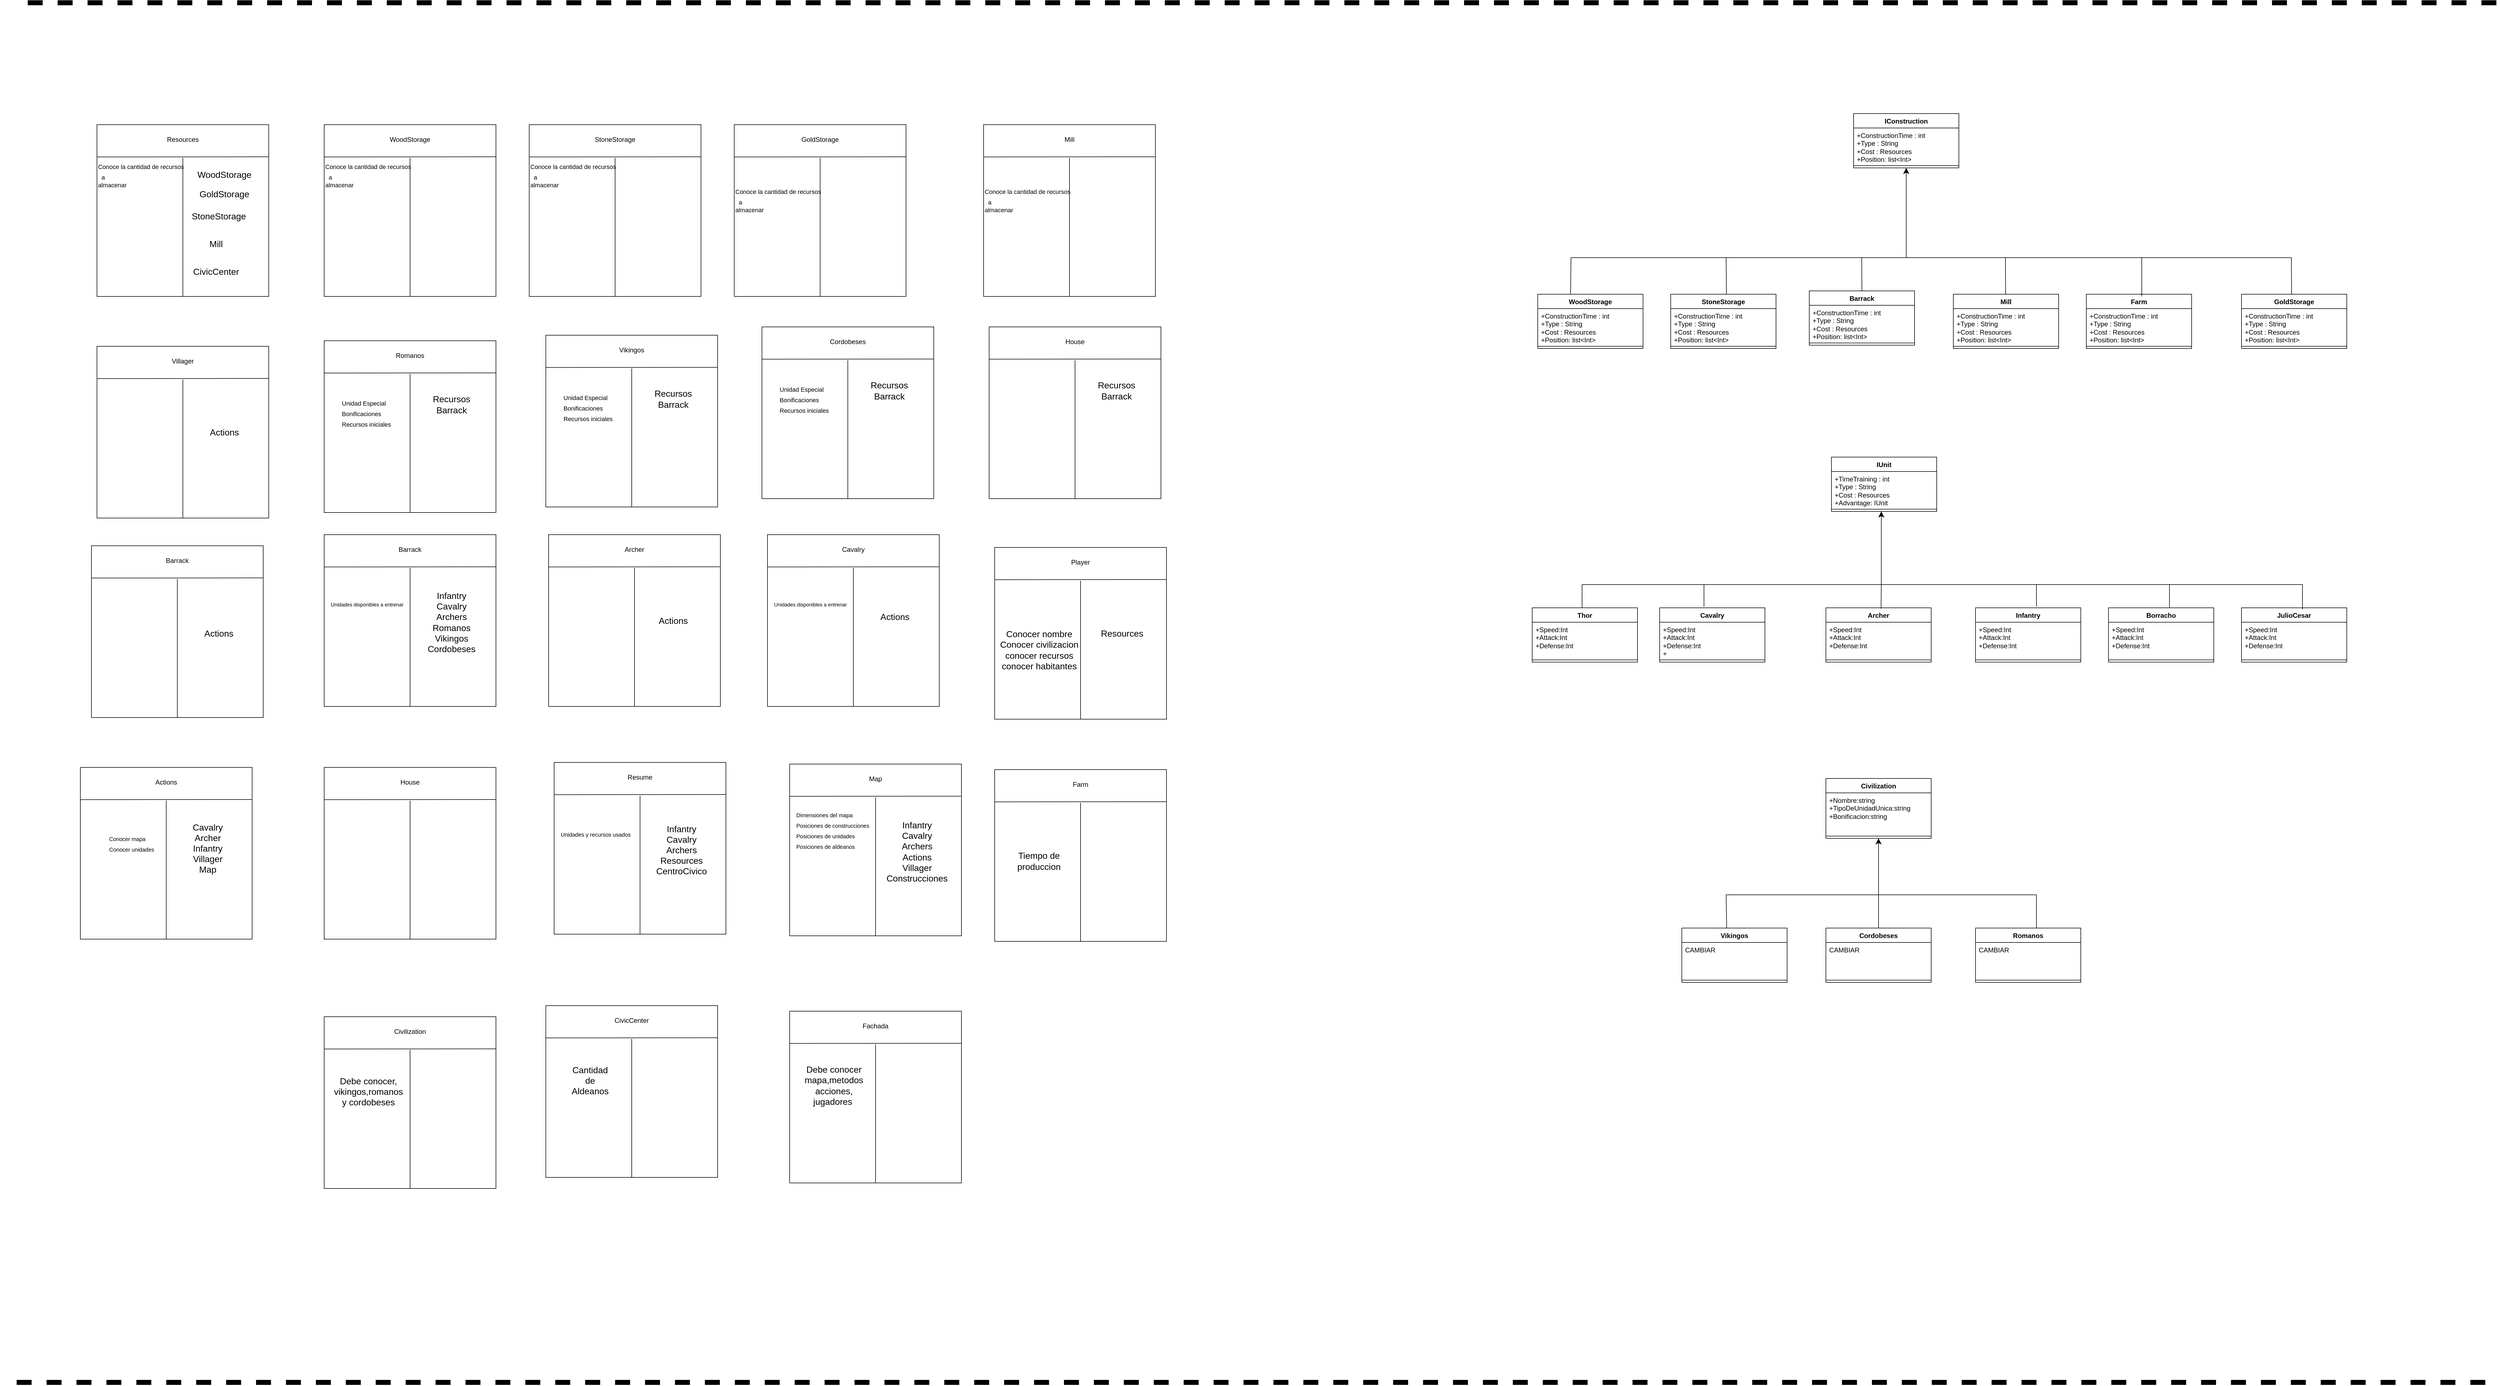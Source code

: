 <mxfile version="24.7.5">
  <diagram name="Página-1" id="1xBareTTEV16NQSz-xdA">
    <mxGraphModel dx="8850" dy="5355" grid="1" gridSize="10" guides="1" tooltips="1" connect="1" arrows="1" fold="1" page="0" pageScale="1" pageWidth="827" pageHeight="1169" math="0" shadow="0">
      <root>
        <mxCell id="0" />
        <mxCell id="1" parent="0" />
        <mxCell id="qI_RE6lxmuwwauBpwvIy-51" value="" style="whiteSpace=wrap;html=1;aspect=fixed;" parent="1" vertex="1">
          <mxGeometry x="-550" y="-937" width="310" height="310" as="geometry" />
        </mxCell>
        <mxCell id="uV_j3sn_rLNY4ESM9PXW-31" style="edgeStyle=none;curved=1;rounded=0;orthogonalLoop=1;jettySize=auto;html=1;exitX=0.75;exitY=0;exitDx=0;exitDy=0;fontSize=12;startSize=8;endSize=8;" parent="1" edge="1">
          <mxGeometry relative="1" as="geometry">
            <mxPoint x="-1420" y="-550" as="sourcePoint" />
            <mxPoint x="-1420" y="-550" as="targetPoint" />
          </mxGeometry>
        </mxCell>
        <mxCell id="uV_j3sn_rLNY4ESM9PXW-42" value="Conocer nombre&lt;div&gt;Conocer civilizacion&lt;/div&gt;&lt;div&gt;conocer recursos&lt;/div&gt;&lt;div&gt;conocer habitantes&lt;/div&gt;" style="text;html=1;align=center;verticalAlign=middle;resizable=0;points=[];autosize=1;strokeColor=none;fillColor=none;fontSize=16;" parent="1" vertex="1">
          <mxGeometry x="-550" y="-797" width="160" height="90" as="geometry" />
        </mxCell>
        <mxCell id="qI_RE6lxmuwwauBpwvIy-3" value="" style="whiteSpace=wrap;html=1;aspect=fixed;" parent="1" vertex="1">
          <mxGeometry x="-1390" y="-1700" width="310" height="310" as="geometry" />
        </mxCell>
        <mxCell id="qI_RE6lxmuwwauBpwvIy-4" value="" style="endArrow=none;html=1;rounded=0;fontSize=12;startSize=8;endSize=8;curved=1;entryX=0;entryY=0.188;entryDx=0;entryDy=0;entryPerimeter=0;exitX=0.998;exitY=0.187;exitDx=0;exitDy=0;exitPerimeter=0;" parent="1" source="qI_RE6lxmuwwauBpwvIy-3" target="qI_RE6lxmuwwauBpwvIy-3" edge="1">
          <mxGeometry width="50" height="50" relative="1" as="geometry">
            <mxPoint x="-1075" y="-1650" as="sourcePoint" />
            <mxPoint x="-1420" y="-1520" as="targetPoint" />
          </mxGeometry>
        </mxCell>
        <mxCell id="qI_RE6lxmuwwauBpwvIy-5" value="" style="endArrow=none;html=1;rounded=0;fontSize=12;startSize=8;endSize=8;curved=1;exitX=0.5;exitY=1;exitDx=0;exitDy=0;" parent="1" source="qI_RE6lxmuwwauBpwvIy-3" edge="1">
          <mxGeometry width="50" height="50" relative="1" as="geometry">
            <mxPoint x="-1470" y="-1470" as="sourcePoint" />
            <mxPoint x="-1235" y="-1640" as="targetPoint" />
          </mxGeometry>
        </mxCell>
        <mxCell id="qI_RE6lxmuwwauBpwvIy-10" value="&lt;div style=&quot;&quot;&gt;&lt;span style=&quot;background-color: initial; text-wrap: nowrap; font-size: 11px;&quot;&gt;Conoce la cantidad de recursos&lt;/span&gt;&lt;/div&gt;&lt;div style=&quot;&quot;&gt;&lt;span style=&quot;background-color: initial; text-wrap: nowrap; font-size: 11px;&quot;&gt;&amp;nbsp;&lt;/span&gt;&lt;span style=&quot;background-color: initial; text-wrap: nowrap; font-size: 11px;&quot;&gt;&amp;nbsp;a&amp;nbsp;&lt;/span&gt;&lt;/div&gt;&lt;div&gt;&lt;div style=&quot;text-wrap: nowrap; font-size: 11px;&quot;&gt;&lt;font style=&quot;font-size: 11px;&quot;&gt;almacenar&amp;nbsp;&lt;/font&gt;&lt;/div&gt;&lt;/div&gt;" style="text;html=1;align=left;verticalAlign=middle;whiteSpace=wrap;rounded=0;fontSize=16;" parent="1" vertex="1">
          <mxGeometry x="-1390" y="-1640" width="30" height="60" as="geometry" />
        </mxCell>
        <mxCell id="qI_RE6lxmuwwauBpwvIy-11" value="&lt;span style=&quot;font-size: 12px;&quot;&gt;StoneStorage&lt;/span&gt;" style="text;html=1;align=center;verticalAlign=middle;whiteSpace=wrap;rounded=0;fontSize=16;" parent="1" vertex="1">
          <mxGeometry x="-1265" y="-1690" width="60" height="30" as="geometry" />
        </mxCell>
        <mxCell id="qI_RE6lxmuwwauBpwvIy-13" value="" style="whiteSpace=wrap;html=1;aspect=fixed;" parent="1" vertex="1">
          <mxGeometry x="-1020" y="-1700" width="310" height="310" as="geometry" />
        </mxCell>
        <mxCell id="qI_RE6lxmuwwauBpwvIy-14" value="" style="endArrow=none;html=1;rounded=0;fontSize=12;startSize=8;endSize=8;curved=1;entryX=0;entryY=0.188;entryDx=0;entryDy=0;entryPerimeter=0;exitX=0.998;exitY=0.187;exitDx=0;exitDy=0;exitPerimeter=0;" parent="1" source="qI_RE6lxmuwwauBpwvIy-13" target="qI_RE6lxmuwwauBpwvIy-13" edge="1">
          <mxGeometry width="50" height="50" relative="1" as="geometry">
            <mxPoint x="-705" y="-1650" as="sourcePoint" />
            <mxPoint x="-1050" y="-1520" as="targetPoint" />
          </mxGeometry>
        </mxCell>
        <mxCell id="qI_RE6lxmuwwauBpwvIy-15" value="" style="endArrow=none;html=1;rounded=0;fontSize=12;startSize=8;endSize=8;curved=1;exitX=0.5;exitY=1;exitDx=0;exitDy=0;" parent="1" source="qI_RE6lxmuwwauBpwvIy-13" edge="1">
          <mxGeometry width="50" height="50" relative="1" as="geometry">
            <mxPoint x="-1100" y="-1470" as="sourcePoint" />
            <mxPoint x="-865" y="-1640" as="targetPoint" />
          </mxGeometry>
        </mxCell>
        <mxCell id="qI_RE6lxmuwwauBpwvIy-16" value="&lt;div style=&quot;&quot;&gt;&lt;span style=&quot;background-color: initial; text-wrap: nowrap; font-size: 11px;&quot;&gt;Conoce la cantidad de recursos&lt;/span&gt;&lt;/div&gt;&lt;div style=&quot;&quot;&gt;&lt;span style=&quot;background-color: initial; text-wrap: nowrap; font-size: 11px;&quot;&gt;&amp;nbsp;&lt;/span&gt;&lt;span style=&quot;background-color: initial; text-wrap: nowrap; font-size: 11px;&quot;&gt;&amp;nbsp;a&amp;nbsp;&lt;/span&gt;&lt;/div&gt;&lt;div&gt;&lt;div style=&quot;text-wrap: nowrap; font-size: 11px;&quot;&gt;&lt;font style=&quot;font-size: 11px;&quot;&gt;almacenar&amp;nbsp;&lt;/font&gt;&lt;/div&gt;&lt;/div&gt;" style="text;html=1;align=left;verticalAlign=middle;whiteSpace=wrap;rounded=0;fontSize=16;" parent="1" vertex="1">
          <mxGeometry x="-1020" y="-1620" width="210" height="110" as="geometry" />
        </mxCell>
        <mxCell id="qI_RE6lxmuwwauBpwvIy-17" value="&lt;span style=&quot;font-size: 12px;&quot;&gt;GoldStorage&lt;/span&gt;" style="text;html=1;align=center;verticalAlign=middle;whiteSpace=wrap;rounded=0;fontSize=16;" parent="1" vertex="1">
          <mxGeometry x="-895" y="-1690" width="60" height="30" as="geometry" />
        </mxCell>
        <mxCell id="qI_RE6lxmuwwauBpwvIy-19" value="" style="whiteSpace=wrap;html=1;aspect=fixed;" parent="1" vertex="1">
          <mxGeometry x="-1760" y="-1700" width="310" height="310" as="geometry" />
        </mxCell>
        <mxCell id="qI_RE6lxmuwwauBpwvIy-20" value="" style="endArrow=none;html=1;rounded=0;fontSize=12;startSize=8;endSize=8;curved=1;entryX=0;entryY=0.188;entryDx=0;entryDy=0;entryPerimeter=0;exitX=0.998;exitY=0.187;exitDx=0;exitDy=0;exitPerimeter=0;" parent="1" source="qI_RE6lxmuwwauBpwvIy-19" target="qI_RE6lxmuwwauBpwvIy-19" edge="1">
          <mxGeometry width="50" height="50" relative="1" as="geometry">
            <mxPoint x="-1445" y="-1650" as="sourcePoint" />
            <mxPoint x="-1790" y="-1520" as="targetPoint" />
          </mxGeometry>
        </mxCell>
        <mxCell id="qI_RE6lxmuwwauBpwvIy-21" value="" style="endArrow=none;html=1;rounded=0;fontSize=12;startSize=8;endSize=8;curved=1;exitX=0.5;exitY=1;exitDx=0;exitDy=0;" parent="1" source="qI_RE6lxmuwwauBpwvIy-19" edge="1">
          <mxGeometry width="50" height="50" relative="1" as="geometry">
            <mxPoint x="-1840" y="-1470" as="sourcePoint" />
            <mxPoint x="-1605" y="-1640" as="targetPoint" />
          </mxGeometry>
        </mxCell>
        <mxCell id="qI_RE6lxmuwwauBpwvIy-22" value="&lt;div style=&quot;&quot;&gt;&lt;span style=&quot;background-color: initial; text-wrap: nowrap; font-size: 11px;&quot;&gt;Conoce la cantidad de recursos&lt;/span&gt;&lt;/div&gt;&lt;div style=&quot;&quot;&gt;&lt;span style=&quot;background-color: initial; text-wrap: nowrap; font-size: 11px;&quot;&gt;&amp;nbsp;&lt;/span&gt;&lt;span style=&quot;background-color: initial; text-wrap: nowrap; font-size: 11px;&quot;&gt;&amp;nbsp;a&amp;nbsp;&lt;/span&gt;&lt;/div&gt;&lt;div&gt;&lt;div style=&quot;text-wrap: nowrap; font-size: 11px;&quot;&gt;&lt;font style=&quot;font-size: 11px;&quot;&gt;almacenar&amp;nbsp;&lt;/font&gt;&lt;/div&gt;&lt;/div&gt;" style="text;html=1;align=left;verticalAlign=middle;whiteSpace=wrap;rounded=0;fontSize=16;" parent="1" vertex="1">
          <mxGeometry x="-1760" y="-1640" width="30" height="60" as="geometry" />
        </mxCell>
        <mxCell id="qI_RE6lxmuwwauBpwvIy-23" value="&lt;span style=&quot;font-size: 12px;&quot;&gt;WoodStorage&lt;/span&gt;" style="text;html=1;align=center;verticalAlign=middle;whiteSpace=wrap;rounded=0;fontSize=16;" parent="1" vertex="1">
          <mxGeometry x="-1635" y="-1690" width="60" height="30" as="geometry" />
        </mxCell>
        <mxCell id="qI_RE6lxmuwwauBpwvIy-25" value="" style="whiteSpace=wrap;html=1;aspect=fixed;" parent="1" vertex="1">
          <mxGeometry x="-570" y="-1700" width="310" height="310" as="geometry" />
        </mxCell>
        <mxCell id="qI_RE6lxmuwwauBpwvIy-26" value="" style="endArrow=none;html=1;rounded=0;fontSize=12;startSize=8;endSize=8;curved=1;entryX=0;entryY=0.188;entryDx=0;entryDy=0;entryPerimeter=0;exitX=0.998;exitY=0.187;exitDx=0;exitDy=0;exitPerimeter=0;" parent="1" source="qI_RE6lxmuwwauBpwvIy-25" target="qI_RE6lxmuwwauBpwvIy-25" edge="1">
          <mxGeometry width="50" height="50" relative="1" as="geometry">
            <mxPoint x="-255" y="-1650" as="sourcePoint" />
            <mxPoint x="-600" y="-1520" as="targetPoint" />
          </mxGeometry>
        </mxCell>
        <mxCell id="qI_RE6lxmuwwauBpwvIy-27" value="" style="endArrow=none;html=1;rounded=0;fontSize=12;startSize=8;endSize=8;curved=1;exitX=0.5;exitY=1;exitDx=0;exitDy=0;" parent="1" source="qI_RE6lxmuwwauBpwvIy-25" edge="1">
          <mxGeometry width="50" height="50" relative="1" as="geometry">
            <mxPoint x="-650" y="-1470" as="sourcePoint" />
            <mxPoint x="-415" y="-1640" as="targetPoint" />
          </mxGeometry>
        </mxCell>
        <mxCell id="qI_RE6lxmuwwauBpwvIy-28" value="&lt;div style=&quot;&quot;&gt;&lt;span style=&quot;background-color: initial; text-wrap: nowrap; font-size: 11px;&quot;&gt;Conoce la cantidad de recursos&lt;/span&gt;&lt;/div&gt;&lt;div style=&quot;&quot;&gt;&lt;span style=&quot;background-color: initial; text-wrap: nowrap; font-size: 11px;&quot;&gt;&amp;nbsp;&lt;/span&gt;&lt;span style=&quot;background-color: initial; text-wrap: nowrap; font-size: 11px;&quot;&gt;&amp;nbsp;a&amp;nbsp;&lt;/span&gt;&lt;/div&gt;&lt;div&gt;&lt;div style=&quot;text-wrap: nowrap; font-size: 11px;&quot;&gt;&lt;font style=&quot;font-size: 11px;&quot;&gt;almacenar&amp;nbsp;&lt;/font&gt;&lt;/div&gt;&lt;/div&gt;" style="text;html=1;align=left;verticalAlign=middle;whiteSpace=wrap;rounded=0;fontSize=16;rotation=0;" parent="1" vertex="1">
          <mxGeometry x="-570" y="-1640" width="170" height="150" as="geometry" />
        </mxCell>
        <mxCell id="qI_RE6lxmuwwauBpwvIy-29" value="&lt;span style=&quot;font-size: 12px;&quot;&gt;Mill&lt;/span&gt;" style="text;html=1;align=center;verticalAlign=middle;whiteSpace=wrap;rounded=0;fontSize=16;" parent="1" vertex="1">
          <mxGeometry x="-445" y="-1690" width="60" height="30" as="geometry" />
        </mxCell>
        <mxCell id="qI_RE6lxmuwwauBpwvIy-31" value="" style="whiteSpace=wrap;html=1;aspect=fixed;" parent="1" vertex="1">
          <mxGeometry x="-550" y="-536" width="310" height="310" as="geometry" />
        </mxCell>
        <mxCell id="qI_RE6lxmuwwauBpwvIy-32" value="" style="endArrow=none;html=1;rounded=0;fontSize=12;startSize=8;endSize=8;curved=1;entryX=0;entryY=0.188;entryDx=0;entryDy=0;entryPerimeter=0;exitX=0.998;exitY=0.187;exitDx=0;exitDy=0;exitPerimeter=0;" parent="1" source="qI_RE6lxmuwwauBpwvIy-31" target="qI_RE6lxmuwwauBpwvIy-31" edge="1">
          <mxGeometry width="50" height="50" relative="1" as="geometry">
            <mxPoint x="-235" y="-486" as="sourcePoint" />
            <mxPoint x="-580" y="-356" as="targetPoint" />
          </mxGeometry>
        </mxCell>
        <mxCell id="qI_RE6lxmuwwauBpwvIy-33" value="" style="endArrow=none;html=1;rounded=0;fontSize=12;startSize=8;endSize=8;curved=1;exitX=0.5;exitY=1;exitDx=0;exitDy=0;" parent="1" source="qI_RE6lxmuwwauBpwvIy-31" edge="1">
          <mxGeometry width="50" height="50" relative="1" as="geometry">
            <mxPoint x="-630" y="-306" as="sourcePoint" />
            <mxPoint x="-395" y="-476" as="targetPoint" />
          </mxGeometry>
        </mxCell>
        <mxCell id="qI_RE6lxmuwwauBpwvIy-35" value="&lt;span style=&quot;font-size: 12px;&quot;&gt;Farm&lt;/span&gt;" style="text;html=1;align=center;verticalAlign=middle;whiteSpace=wrap;rounded=0;fontSize=16;" parent="1" vertex="1">
          <mxGeometry x="-425" y="-526" width="60" height="30" as="geometry" />
        </mxCell>
        <mxCell id="qI_RE6lxmuwwauBpwvIy-37" value="Tiempo de produccion" style="text;html=1;align=center;verticalAlign=middle;whiteSpace=wrap;rounded=0;fontSize=16;" parent="1" vertex="1">
          <mxGeometry x="-500" y="-386" width="60" height="30" as="geometry" />
        </mxCell>
        <mxCell id="qI_RE6lxmuwwauBpwvIy-40" value="" style="whiteSpace=wrap;html=1;aspect=fixed;" parent="1" vertex="1">
          <mxGeometry x="-2170" y="-1700" width="310" height="310" as="geometry" />
        </mxCell>
        <mxCell id="qI_RE6lxmuwwauBpwvIy-41" value="" style="endArrow=none;html=1;rounded=0;fontSize=12;startSize=8;endSize=8;curved=1;entryX=0;entryY=0.188;entryDx=0;entryDy=0;entryPerimeter=0;exitX=0.998;exitY=0.187;exitDx=0;exitDy=0;exitPerimeter=0;" parent="1" source="qI_RE6lxmuwwauBpwvIy-40" target="qI_RE6lxmuwwauBpwvIy-40" edge="1">
          <mxGeometry width="50" height="50" relative="1" as="geometry">
            <mxPoint x="-1855" y="-1650" as="sourcePoint" />
            <mxPoint x="-2200" y="-1520" as="targetPoint" />
          </mxGeometry>
        </mxCell>
        <mxCell id="qI_RE6lxmuwwauBpwvIy-42" value="" style="endArrow=none;html=1;rounded=0;fontSize=12;startSize=8;endSize=8;curved=1;exitX=0.5;exitY=1;exitDx=0;exitDy=0;" parent="1" source="qI_RE6lxmuwwauBpwvIy-40" edge="1">
          <mxGeometry width="50" height="50" relative="1" as="geometry">
            <mxPoint x="-2250" y="-1470" as="sourcePoint" />
            <mxPoint x="-2015" y="-1640" as="targetPoint" />
          </mxGeometry>
        </mxCell>
        <mxCell id="qI_RE6lxmuwwauBpwvIy-43" value="&lt;div style=&quot;&quot;&gt;&lt;span style=&quot;background-color: initial; text-wrap: nowrap; font-size: 11px;&quot;&gt;Conoce la cantidad de recursos&lt;/span&gt;&lt;/div&gt;&lt;div style=&quot;&quot;&gt;&lt;span style=&quot;background-color: initial; text-wrap: nowrap; font-size: 11px;&quot;&gt;&amp;nbsp;&lt;/span&gt;&lt;span style=&quot;background-color: initial; text-wrap: nowrap; font-size: 11px;&quot;&gt;&amp;nbsp;a&amp;nbsp;&lt;/span&gt;&lt;/div&gt;&lt;div&gt;&lt;div style=&quot;text-wrap: nowrap; font-size: 11px;&quot;&gt;&lt;font style=&quot;font-size: 11px;&quot;&gt;almacenar&amp;nbsp;&lt;/font&gt;&lt;/div&gt;&lt;/div&gt;" style="text;html=1;align=left;verticalAlign=middle;whiteSpace=wrap;rounded=0;fontSize=16;" parent="1" vertex="1">
          <mxGeometry x="-2170" y="-1640" width="30" height="60" as="geometry" />
        </mxCell>
        <mxCell id="qI_RE6lxmuwwauBpwvIy-44" value="&lt;span style=&quot;font-size: 12px;&quot;&gt;Resources&lt;/span&gt;" style="text;html=1;align=center;verticalAlign=middle;whiteSpace=wrap;rounded=0;fontSize=16;" parent="1" vertex="1">
          <mxGeometry x="-2045" y="-1690" width="60" height="30" as="geometry" />
        </mxCell>
        <mxCell id="qI_RE6lxmuwwauBpwvIy-47" value="WoodStorage" style="text;html=1;align=center;verticalAlign=middle;whiteSpace=wrap;rounded=0;fontSize=16;" parent="1" vertex="1">
          <mxGeometry x="-1970" y="-1625" width="60" height="30" as="geometry" />
        </mxCell>
        <mxCell id="qI_RE6lxmuwwauBpwvIy-48" value="GoldStorage" style="text;html=1;align=center;verticalAlign=middle;whiteSpace=wrap;rounded=0;fontSize=16;" parent="1" vertex="1">
          <mxGeometry x="-1970" y="-1590" width="60" height="30" as="geometry" />
        </mxCell>
        <mxCell id="qI_RE6lxmuwwauBpwvIy-49" value="StoneStorage" style="text;html=1;align=center;verticalAlign=middle;whiteSpace=wrap;rounded=0;fontSize=16;" parent="1" vertex="1">
          <mxGeometry x="-1980" y="-1550" width="60" height="30" as="geometry" />
        </mxCell>
        <mxCell id="qI_RE6lxmuwwauBpwvIy-50" value="Mill" style="text;html=1;align=center;verticalAlign=middle;whiteSpace=wrap;rounded=0;fontSize=16;" parent="1" vertex="1">
          <mxGeometry x="-1985" y="-1500" width="60" height="30" as="geometry" />
        </mxCell>
        <mxCell id="qI_RE6lxmuwwauBpwvIy-52" value="" style="endArrow=none;html=1;rounded=0;fontSize=12;startSize=8;endSize=8;curved=1;entryX=0;entryY=0.188;entryDx=0;entryDy=0;entryPerimeter=0;exitX=0.998;exitY=0.187;exitDx=0;exitDy=0;exitPerimeter=0;" parent="1" source="qI_RE6lxmuwwauBpwvIy-51" target="qI_RE6lxmuwwauBpwvIy-51" edge="1">
          <mxGeometry width="50" height="50" relative="1" as="geometry">
            <mxPoint x="-235" y="-887" as="sourcePoint" />
            <mxPoint x="-580" y="-757" as="targetPoint" />
          </mxGeometry>
        </mxCell>
        <mxCell id="qI_RE6lxmuwwauBpwvIy-53" value="" style="endArrow=none;html=1;rounded=0;fontSize=12;startSize=8;endSize=8;curved=1;exitX=0.5;exitY=1;exitDx=0;exitDy=0;" parent="1" source="qI_RE6lxmuwwauBpwvIy-51" edge="1">
          <mxGeometry width="50" height="50" relative="1" as="geometry">
            <mxPoint x="-630" y="-707" as="sourcePoint" />
            <mxPoint x="-395" y="-877" as="targetPoint" />
          </mxGeometry>
        </mxCell>
        <mxCell id="qI_RE6lxmuwwauBpwvIy-55" value="&lt;span style=&quot;font-size: 12px;&quot;&gt;Player&lt;/span&gt;" style="text;html=1;align=center;verticalAlign=middle;whiteSpace=wrap;rounded=0;fontSize=16;" parent="1" vertex="1">
          <mxGeometry x="-425" y="-927" width="60" height="30" as="geometry" />
        </mxCell>
        <mxCell id="qI_RE6lxmuwwauBpwvIy-56" value="Resources" style="text;html=1;align=center;verticalAlign=middle;whiteSpace=wrap;rounded=0;fontSize=16;" parent="1" vertex="1">
          <mxGeometry x="-350" y="-797" width="60" height="30" as="geometry" />
        </mxCell>
        <mxCell id="qI_RE6lxmuwwauBpwvIy-57" value="" style="whiteSpace=wrap;html=1;aspect=fixed;" parent="1" vertex="1">
          <mxGeometry x="-1360" y="-110" width="310" height="310" as="geometry" />
        </mxCell>
        <mxCell id="qI_RE6lxmuwwauBpwvIy-58" value="" style="endArrow=none;html=1;rounded=0;fontSize=12;startSize=8;endSize=8;curved=1;entryX=0;entryY=0.188;entryDx=0;entryDy=0;entryPerimeter=0;exitX=0.998;exitY=0.187;exitDx=0;exitDy=0;exitPerimeter=0;" parent="1" source="qI_RE6lxmuwwauBpwvIy-57" target="qI_RE6lxmuwwauBpwvIy-57" edge="1">
          <mxGeometry width="50" height="50" relative="1" as="geometry">
            <mxPoint x="-1045" y="-60" as="sourcePoint" />
            <mxPoint x="-1390" y="70" as="targetPoint" />
          </mxGeometry>
        </mxCell>
        <mxCell id="qI_RE6lxmuwwauBpwvIy-59" value="" style="endArrow=none;html=1;rounded=0;fontSize=12;startSize=8;endSize=8;curved=1;exitX=0.5;exitY=1;exitDx=0;exitDy=0;" parent="1" source="qI_RE6lxmuwwauBpwvIy-57" edge="1">
          <mxGeometry width="50" height="50" relative="1" as="geometry">
            <mxPoint x="-1440" y="120" as="sourcePoint" />
            <mxPoint x="-1205" y="-50" as="targetPoint" />
          </mxGeometry>
        </mxCell>
        <mxCell id="qI_RE6lxmuwwauBpwvIy-60" value="&lt;div style=&quot;&quot;&gt;&lt;br&gt;&lt;/div&gt;" style="text;html=1;align=left;verticalAlign=middle;whiteSpace=wrap;rounded=0;fontSize=16;" parent="1" vertex="1">
          <mxGeometry x="-1360" y="-50" width="30" height="60" as="geometry" />
        </mxCell>
        <mxCell id="qI_RE6lxmuwwauBpwvIy-61" value="&lt;span style=&quot;font-size: 12px;&quot;&gt;CivicCenter&lt;/span&gt;" style="text;html=1;align=center;verticalAlign=middle;whiteSpace=wrap;rounded=0;fontSize=16;" parent="1" vertex="1">
          <mxGeometry x="-1235" y="-100" width="60" height="30" as="geometry" />
        </mxCell>
        <mxCell id="qI_RE6lxmuwwauBpwvIy-63" value="Cantidad de Aldeanos" style="text;html=1;align=center;verticalAlign=middle;whiteSpace=wrap;rounded=0;fontSize=16;" parent="1" vertex="1">
          <mxGeometry x="-1310" y="10" width="60" height="30" as="geometry" />
        </mxCell>
        <mxCell id="qI_RE6lxmuwwauBpwvIy-64" value="CivicCenter" style="text;html=1;align=center;verticalAlign=middle;whiteSpace=wrap;rounded=0;fontSize=16;" parent="1" vertex="1">
          <mxGeometry x="-1985" y="-1450" width="60" height="30" as="geometry" />
        </mxCell>
        <mxCell id="qI_RE6lxmuwwauBpwvIy-65" value="" style="whiteSpace=wrap;html=1;aspect=fixed;" parent="1" vertex="1">
          <mxGeometry x="-2170" y="-1300" width="310" height="310" as="geometry" />
        </mxCell>
        <mxCell id="qI_RE6lxmuwwauBpwvIy-66" value="" style="endArrow=none;html=1;rounded=0;fontSize=12;startSize=8;endSize=8;curved=1;entryX=0;entryY=0.188;entryDx=0;entryDy=0;entryPerimeter=0;exitX=0.998;exitY=0.187;exitDx=0;exitDy=0;exitPerimeter=0;" parent="1" source="qI_RE6lxmuwwauBpwvIy-65" target="qI_RE6lxmuwwauBpwvIy-65" edge="1">
          <mxGeometry width="50" height="50" relative="1" as="geometry">
            <mxPoint x="-1855" y="-1250" as="sourcePoint" />
            <mxPoint x="-2200" y="-1120" as="targetPoint" />
          </mxGeometry>
        </mxCell>
        <mxCell id="qI_RE6lxmuwwauBpwvIy-67" value="" style="endArrow=none;html=1;rounded=0;fontSize=12;startSize=8;endSize=8;curved=1;exitX=0.5;exitY=1;exitDx=0;exitDy=0;" parent="1" source="qI_RE6lxmuwwauBpwvIy-65" edge="1">
          <mxGeometry width="50" height="50" relative="1" as="geometry">
            <mxPoint x="-2250" y="-1070" as="sourcePoint" />
            <mxPoint x="-2015" y="-1240" as="targetPoint" />
          </mxGeometry>
        </mxCell>
        <mxCell id="qI_RE6lxmuwwauBpwvIy-68" value="&lt;div style=&quot;&quot;&gt;&lt;br&gt;&lt;/div&gt;" style="text;html=1;align=left;verticalAlign=middle;whiteSpace=wrap;rounded=0;fontSize=16;" parent="1" vertex="1">
          <mxGeometry x="-2170" y="-1240" width="30" height="60" as="geometry" />
        </mxCell>
        <mxCell id="qI_RE6lxmuwwauBpwvIy-69" value="&lt;span style=&quot;font-size: 12px;&quot;&gt;Villager&lt;/span&gt;" style="text;html=1;align=center;verticalAlign=middle;whiteSpace=wrap;rounded=0;fontSize=16;" parent="1" vertex="1">
          <mxGeometry x="-2045" y="-1290" width="60" height="30" as="geometry" />
        </mxCell>
        <mxCell id="qI_RE6lxmuwwauBpwvIy-70" value="Actions" style="text;html=1;align=center;verticalAlign=middle;whiteSpace=wrap;rounded=0;fontSize=16;" parent="1" vertex="1">
          <mxGeometry x="-1970" y="-1160" width="60" height="30" as="geometry" />
        </mxCell>
        <mxCell id="qI_RE6lxmuwwauBpwvIy-71" value="" style="whiteSpace=wrap;html=1;aspect=fixed;" parent="1" vertex="1">
          <mxGeometry x="-1760" y="-1310" width="310" height="310" as="geometry" />
        </mxCell>
        <mxCell id="qI_RE6lxmuwwauBpwvIy-72" value="" style="endArrow=none;html=1;rounded=0;fontSize=12;startSize=8;endSize=8;curved=1;entryX=0;entryY=0.188;entryDx=0;entryDy=0;entryPerimeter=0;exitX=0.998;exitY=0.187;exitDx=0;exitDy=0;exitPerimeter=0;" parent="1" source="qI_RE6lxmuwwauBpwvIy-71" target="qI_RE6lxmuwwauBpwvIy-71" edge="1">
          <mxGeometry width="50" height="50" relative="1" as="geometry">
            <mxPoint x="-1445" y="-1260" as="sourcePoint" />
            <mxPoint x="-1790" y="-1130" as="targetPoint" />
          </mxGeometry>
        </mxCell>
        <mxCell id="qI_RE6lxmuwwauBpwvIy-73" value="" style="endArrow=none;html=1;rounded=0;fontSize=12;startSize=8;endSize=8;curved=1;exitX=0.5;exitY=1;exitDx=0;exitDy=0;" parent="1" source="qI_RE6lxmuwwauBpwvIy-71" edge="1">
          <mxGeometry width="50" height="50" relative="1" as="geometry">
            <mxPoint x="-1840" y="-1080" as="sourcePoint" />
            <mxPoint x="-1605" y="-1250" as="targetPoint" />
          </mxGeometry>
        </mxCell>
        <mxCell id="qI_RE6lxmuwwauBpwvIy-74" value="&lt;div style=&quot;&quot;&gt;&lt;span style=&quot;font-size: 11px; text-wrap: nowrap;&quot;&gt;Unidad Especial&lt;/span&gt;&lt;/div&gt;&lt;div style=&quot;&quot;&gt;&lt;span style=&quot;font-size: 11px; text-wrap: nowrap;&quot;&gt;Bonificaciones&lt;/span&gt;&lt;/div&gt;&lt;div style=&quot;&quot;&gt;&lt;span style=&quot;font-size: 11px; text-wrap: nowrap;&quot;&gt;Recursos iniciales&lt;/span&gt;&lt;/div&gt;" style="text;html=1;align=left;verticalAlign=middle;whiteSpace=wrap;rounded=0;fontSize=16;" parent="1" vertex="1">
          <mxGeometry x="-1730" y="-1210" width="30" height="60" as="geometry" />
        </mxCell>
        <mxCell id="qI_RE6lxmuwwauBpwvIy-75" value="&lt;span style=&quot;font-size: 12px;&quot;&gt;Romanos&lt;/span&gt;" style="text;html=1;align=center;verticalAlign=middle;whiteSpace=wrap;rounded=0;fontSize=16;" parent="1" vertex="1">
          <mxGeometry x="-1635" y="-1300" width="60" height="30" as="geometry" />
        </mxCell>
        <mxCell id="qI_RE6lxmuwwauBpwvIy-77" value="Recursos&lt;div&gt;Barrack&lt;/div&gt;" style="text;html=1;align=center;verticalAlign=middle;whiteSpace=wrap;rounded=0;fontSize=16;" parent="1" vertex="1">
          <mxGeometry x="-1560" y="-1210" width="60" height="30" as="geometry" />
        </mxCell>
        <mxCell id="qI_RE6lxmuwwauBpwvIy-78" value="" style="whiteSpace=wrap;html=1;aspect=fixed;" parent="1" vertex="1">
          <mxGeometry x="-1360" y="-1320" width="310" height="310" as="geometry" />
        </mxCell>
        <mxCell id="qI_RE6lxmuwwauBpwvIy-79" value="" style="endArrow=none;html=1;rounded=0;fontSize=12;startSize=8;endSize=8;curved=1;entryX=0;entryY=0.188;entryDx=0;entryDy=0;entryPerimeter=0;exitX=0.998;exitY=0.187;exitDx=0;exitDy=0;exitPerimeter=0;" parent="1" source="qI_RE6lxmuwwauBpwvIy-78" target="qI_RE6lxmuwwauBpwvIy-78" edge="1">
          <mxGeometry width="50" height="50" relative="1" as="geometry">
            <mxPoint x="-1045" y="-1270" as="sourcePoint" />
            <mxPoint x="-1390" y="-1140" as="targetPoint" />
          </mxGeometry>
        </mxCell>
        <mxCell id="qI_RE6lxmuwwauBpwvIy-80" value="" style="endArrow=none;html=1;rounded=0;fontSize=12;startSize=8;endSize=8;curved=1;exitX=0.5;exitY=1;exitDx=0;exitDy=0;" parent="1" source="qI_RE6lxmuwwauBpwvIy-78" edge="1">
          <mxGeometry width="50" height="50" relative="1" as="geometry">
            <mxPoint x="-1440" y="-1090" as="sourcePoint" />
            <mxPoint x="-1205" y="-1260" as="targetPoint" />
          </mxGeometry>
        </mxCell>
        <mxCell id="qI_RE6lxmuwwauBpwvIy-81" value="&lt;div style=&quot;&quot;&gt;&lt;span style=&quot;font-size: 11px; text-wrap: nowrap;&quot;&gt;Unidad Especial&lt;/span&gt;&lt;/div&gt;&lt;div style=&quot;&quot;&gt;&lt;span style=&quot;font-size: 11px; text-wrap: nowrap;&quot;&gt;Bonificaciones&lt;/span&gt;&lt;/div&gt;&lt;div style=&quot;&quot;&gt;&lt;span style=&quot;font-size: 11px; text-wrap: nowrap;&quot;&gt;Recursos iniciales&lt;/span&gt;&lt;/div&gt;" style="text;html=1;align=left;verticalAlign=middle;whiteSpace=wrap;rounded=0;fontSize=16;" parent="1" vertex="1">
          <mxGeometry x="-1330" y="-1220" width="30" height="60" as="geometry" />
        </mxCell>
        <mxCell id="qI_RE6lxmuwwauBpwvIy-82" value="&lt;span style=&quot;font-size: 12px;&quot;&gt;Vikingos&lt;/span&gt;" style="text;html=1;align=center;verticalAlign=middle;whiteSpace=wrap;rounded=0;fontSize=16;" parent="1" vertex="1">
          <mxGeometry x="-1235" y="-1310" width="60" height="30" as="geometry" />
        </mxCell>
        <mxCell id="qI_RE6lxmuwwauBpwvIy-83" value="Recursos&lt;div&gt;Barrack&lt;/div&gt;" style="text;html=1;align=center;verticalAlign=middle;whiteSpace=wrap;rounded=0;fontSize=16;" parent="1" vertex="1">
          <mxGeometry x="-1160" y="-1220" width="60" height="30" as="geometry" />
        </mxCell>
        <mxCell id="qI_RE6lxmuwwauBpwvIy-84" value="" style="whiteSpace=wrap;html=1;aspect=fixed;" parent="1" vertex="1">
          <mxGeometry x="-970" y="-1335" width="310" height="310" as="geometry" />
        </mxCell>
        <mxCell id="qI_RE6lxmuwwauBpwvIy-85" value="" style="endArrow=none;html=1;rounded=0;fontSize=12;startSize=8;endSize=8;curved=1;entryX=0;entryY=0.188;entryDx=0;entryDy=0;entryPerimeter=0;exitX=0.998;exitY=0.187;exitDx=0;exitDy=0;exitPerimeter=0;" parent="1" source="qI_RE6lxmuwwauBpwvIy-84" target="qI_RE6lxmuwwauBpwvIy-84" edge="1">
          <mxGeometry width="50" height="50" relative="1" as="geometry">
            <mxPoint x="-655" y="-1285" as="sourcePoint" />
            <mxPoint x="-1000" y="-1155" as="targetPoint" />
          </mxGeometry>
        </mxCell>
        <mxCell id="qI_RE6lxmuwwauBpwvIy-86" value="" style="endArrow=none;html=1;rounded=0;fontSize=12;startSize=8;endSize=8;curved=1;exitX=0.5;exitY=1;exitDx=0;exitDy=0;" parent="1" source="qI_RE6lxmuwwauBpwvIy-84" edge="1">
          <mxGeometry width="50" height="50" relative="1" as="geometry">
            <mxPoint x="-1050" y="-1105" as="sourcePoint" />
            <mxPoint x="-815" y="-1275" as="targetPoint" />
          </mxGeometry>
        </mxCell>
        <mxCell id="qI_RE6lxmuwwauBpwvIy-87" value="&lt;div style=&quot;&quot;&gt;&lt;span style=&quot;font-size: 11px; text-wrap: nowrap;&quot;&gt;Unidad Especial&lt;/span&gt;&lt;/div&gt;&lt;div style=&quot;&quot;&gt;&lt;span style=&quot;font-size: 11px; text-wrap: nowrap;&quot;&gt;Bonificaciones&lt;/span&gt;&lt;/div&gt;&lt;div style=&quot;&quot;&gt;&lt;span style=&quot;font-size: 11px; text-wrap: nowrap;&quot;&gt;Recursos iniciales&lt;/span&gt;&lt;/div&gt;" style="text;html=1;align=left;verticalAlign=middle;whiteSpace=wrap;rounded=0;fontSize=16;" parent="1" vertex="1">
          <mxGeometry x="-940" y="-1235" width="30" height="60" as="geometry" />
        </mxCell>
        <mxCell id="qI_RE6lxmuwwauBpwvIy-88" value="&lt;span style=&quot;font-size: 12px;&quot;&gt;Cordobeses&lt;/span&gt;" style="text;html=1;align=center;verticalAlign=middle;whiteSpace=wrap;rounded=0;fontSize=16;" parent="1" vertex="1">
          <mxGeometry x="-845" y="-1325" width="60" height="30" as="geometry" />
        </mxCell>
        <mxCell id="qI_RE6lxmuwwauBpwvIy-89" value="Recursos&lt;div&gt;Barrack&lt;/div&gt;" style="text;html=1;align=center;verticalAlign=middle;whiteSpace=wrap;rounded=0;fontSize=16;" parent="1" vertex="1">
          <mxGeometry x="-770" y="-1235" width="60" height="30" as="geometry" />
        </mxCell>
        <mxCell id="qI_RE6lxmuwwauBpwvIy-90" value="" style="whiteSpace=wrap;html=1;aspect=fixed;" parent="1" vertex="1">
          <mxGeometry x="-1760" y="-960" width="310" height="310" as="geometry" />
        </mxCell>
        <mxCell id="qI_RE6lxmuwwauBpwvIy-91" value="" style="endArrow=none;html=1;rounded=0;fontSize=12;startSize=8;endSize=8;curved=1;entryX=0;entryY=0.188;entryDx=0;entryDy=0;entryPerimeter=0;exitX=0.998;exitY=0.187;exitDx=0;exitDy=0;exitPerimeter=0;" parent="1" source="qI_RE6lxmuwwauBpwvIy-90" target="qI_RE6lxmuwwauBpwvIy-90" edge="1">
          <mxGeometry width="50" height="50" relative="1" as="geometry">
            <mxPoint x="-1445" y="-910" as="sourcePoint" />
            <mxPoint x="-1790" y="-780" as="targetPoint" />
          </mxGeometry>
        </mxCell>
        <mxCell id="qI_RE6lxmuwwauBpwvIy-92" value="" style="endArrow=none;html=1;rounded=0;fontSize=12;startSize=8;endSize=8;curved=1;exitX=0.5;exitY=1;exitDx=0;exitDy=0;" parent="1" source="qI_RE6lxmuwwauBpwvIy-90" edge="1">
          <mxGeometry width="50" height="50" relative="1" as="geometry">
            <mxPoint x="-1840" y="-730" as="sourcePoint" />
            <mxPoint x="-1605" y="-900" as="targetPoint" />
          </mxGeometry>
        </mxCell>
        <mxCell id="qI_RE6lxmuwwauBpwvIy-93" value="&lt;div style=&quot;&quot;&gt;&lt;span style=&quot;font-size: 11px; text-wrap: nowrap;&quot;&gt;&lt;sup&gt;Unidades disponibles a entrenar&lt;/sup&gt;&lt;/span&gt;&lt;/div&gt;" style="text;html=1;align=left;verticalAlign=middle;whiteSpace=wrap;rounded=0;fontSize=16;" parent="1" vertex="1">
          <mxGeometry x="-1750" y="-877" width="60" height="90" as="geometry" />
        </mxCell>
        <mxCell id="qI_RE6lxmuwwauBpwvIy-94" value="&lt;span style=&quot;font-size: 12px;&quot;&gt;Barrack&lt;/span&gt;" style="text;html=1;align=center;verticalAlign=middle;whiteSpace=wrap;rounded=0;fontSize=16;" parent="1" vertex="1">
          <mxGeometry x="-1635" y="-950" width="60" height="30" as="geometry" />
        </mxCell>
        <mxCell id="qI_RE6lxmuwwauBpwvIy-95" value="Infantry&lt;div&gt;Cavalry&lt;/div&gt;&lt;div&gt;Archers&lt;/div&gt;&lt;div&gt;Romanos&lt;/div&gt;&lt;div&gt;Vikingos&lt;/div&gt;&lt;div&gt;Cordobeses&lt;/div&gt;" style="text;html=1;align=center;verticalAlign=middle;whiteSpace=wrap;rounded=0;fontSize=16;" parent="1" vertex="1">
          <mxGeometry x="-1560" y="-817" width="60" height="30" as="geometry" />
        </mxCell>
        <mxCell id="qI_RE6lxmuwwauBpwvIy-97" value="" style="whiteSpace=wrap;html=1;aspect=fixed;" parent="1" vertex="1">
          <mxGeometry x="-560" y="-1335" width="310" height="310" as="geometry" />
        </mxCell>
        <mxCell id="qI_RE6lxmuwwauBpwvIy-98" value="" style="endArrow=none;html=1;rounded=0;fontSize=12;startSize=8;endSize=8;curved=1;entryX=0;entryY=0.188;entryDx=0;entryDy=0;entryPerimeter=0;exitX=0.998;exitY=0.187;exitDx=0;exitDy=0;exitPerimeter=0;" parent="1" source="qI_RE6lxmuwwauBpwvIy-97" target="qI_RE6lxmuwwauBpwvIy-97" edge="1">
          <mxGeometry width="50" height="50" relative="1" as="geometry">
            <mxPoint x="-245" y="-1285" as="sourcePoint" />
            <mxPoint x="-590" y="-1155" as="targetPoint" />
          </mxGeometry>
        </mxCell>
        <mxCell id="qI_RE6lxmuwwauBpwvIy-99" value="" style="endArrow=none;html=1;rounded=0;fontSize=12;startSize=8;endSize=8;curved=1;exitX=0.5;exitY=1;exitDx=0;exitDy=0;" parent="1" source="qI_RE6lxmuwwauBpwvIy-97" edge="1">
          <mxGeometry width="50" height="50" relative="1" as="geometry">
            <mxPoint x="-640" y="-1105" as="sourcePoint" />
            <mxPoint x="-405" y="-1275" as="targetPoint" />
          </mxGeometry>
        </mxCell>
        <mxCell id="qI_RE6lxmuwwauBpwvIy-100" value="&lt;div style=&quot;&quot;&gt;&lt;br&gt;&lt;/div&gt;" style="text;html=1;align=left;verticalAlign=middle;whiteSpace=wrap;rounded=0;fontSize=16;" parent="1" vertex="1">
          <mxGeometry x="-530" y="-1235" width="30" height="60" as="geometry" />
        </mxCell>
        <mxCell id="qI_RE6lxmuwwauBpwvIy-101" value="&lt;span style=&quot;font-size: 12px;&quot;&gt;House&lt;/span&gt;" style="text;html=1;align=center;verticalAlign=middle;whiteSpace=wrap;rounded=0;fontSize=16;" parent="1" vertex="1">
          <mxGeometry x="-435" y="-1325" width="60" height="30" as="geometry" />
        </mxCell>
        <mxCell id="qI_RE6lxmuwwauBpwvIy-102" value="Recursos&lt;div&gt;Barrack&lt;/div&gt;" style="text;html=1;align=center;verticalAlign=middle;whiteSpace=wrap;rounded=0;fontSize=16;" parent="1" vertex="1">
          <mxGeometry x="-360" y="-1235" width="60" height="30" as="geometry" />
        </mxCell>
        <mxCell id="qI_RE6lxmuwwauBpwvIy-107" value="IConstruction" style="swimlane;fontStyle=1;align=center;verticalAlign=top;childLayout=stackLayout;horizontal=1;startSize=26;horizontalStack=0;resizeParent=1;resizeParentMax=0;resizeLast=0;collapsible=1;marginBottom=0;whiteSpace=wrap;html=1;" parent="1" vertex="1">
          <mxGeometry x="1000" y="-1720" width="190" height="98" as="geometry" />
        </mxCell>
        <mxCell id="qI_RE6lxmuwwauBpwvIy-108" value="+ConstructionTime : int&lt;div&gt;+Type : String&lt;/div&gt;&lt;div&gt;+Cost : Resources&lt;/div&gt;&lt;div&gt;+Position: list&amp;lt;Int&amp;gt;&lt;/div&gt;" style="text;strokeColor=none;fillColor=none;align=left;verticalAlign=top;spacingLeft=4;spacingRight=4;overflow=hidden;rotatable=0;points=[[0,0.5],[1,0.5]];portConstraint=eastwest;whiteSpace=wrap;html=1;" parent="qI_RE6lxmuwwauBpwvIy-107" vertex="1">
          <mxGeometry y="26" width="190" height="64" as="geometry" />
        </mxCell>
        <mxCell id="qI_RE6lxmuwwauBpwvIy-109" value="" style="line;strokeWidth=1;fillColor=none;align=left;verticalAlign=middle;spacingTop=-1;spacingLeft=3;spacingRight=3;rotatable=0;labelPosition=right;points=[];portConstraint=eastwest;strokeColor=inherit;" parent="qI_RE6lxmuwwauBpwvIy-107" vertex="1">
          <mxGeometry y="90" width="190" height="8" as="geometry" />
        </mxCell>
        <mxCell id="qI_RE6lxmuwwauBpwvIy-111" value="" style="endArrow=classic;html=1;rounded=0;fontSize=12;startSize=8;endSize=8;curved=1;" parent="1" edge="1">
          <mxGeometry width="50" height="50" relative="1" as="geometry">
            <mxPoint x="1050" y="-870" as="sourcePoint" />
            <mxPoint x="1050" y="-1002" as="targetPoint" />
          </mxGeometry>
        </mxCell>
        <mxCell id="qI_RE6lxmuwwauBpwvIy-117" value="" style="whiteSpace=wrap;html=1;aspect=fixed;" parent="1" vertex="1">
          <mxGeometry x="-1355" y="-960" width="310" height="310" as="geometry" />
        </mxCell>
        <mxCell id="qI_RE6lxmuwwauBpwvIy-118" value="" style="endArrow=none;html=1;rounded=0;fontSize=12;startSize=8;endSize=8;curved=1;entryX=0;entryY=0.188;entryDx=0;entryDy=0;entryPerimeter=0;exitX=0.998;exitY=0.187;exitDx=0;exitDy=0;exitPerimeter=0;" parent="1" source="qI_RE6lxmuwwauBpwvIy-117" target="qI_RE6lxmuwwauBpwvIy-117" edge="1">
          <mxGeometry width="50" height="50" relative="1" as="geometry">
            <mxPoint x="-1040" y="-910" as="sourcePoint" />
            <mxPoint x="-1385" y="-780" as="targetPoint" />
          </mxGeometry>
        </mxCell>
        <mxCell id="qI_RE6lxmuwwauBpwvIy-119" value="" style="endArrow=none;html=1;rounded=0;fontSize=12;startSize=8;endSize=8;curved=1;exitX=0.5;exitY=1;exitDx=0;exitDy=0;" parent="1" source="qI_RE6lxmuwwauBpwvIy-117" edge="1">
          <mxGeometry width="50" height="50" relative="1" as="geometry">
            <mxPoint x="-1435" y="-730" as="sourcePoint" />
            <mxPoint x="-1200" y="-900" as="targetPoint" />
          </mxGeometry>
        </mxCell>
        <mxCell id="qI_RE6lxmuwwauBpwvIy-120" value="&lt;div style=&quot;&quot;&gt;&lt;br&gt;&lt;/div&gt;" style="text;html=1;align=left;verticalAlign=middle;whiteSpace=wrap;rounded=0;fontSize=16;" parent="1" vertex="1">
          <mxGeometry x="-1345" y="-877" width="60" height="90" as="geometry" />
        </mxCell>
        <mxCell id="qI_RE6lxmuwwauBpwvIy-121" value="&lt;span style=&quot;font-size: 12px;&quot;&gt;Archer&lt;/span&gt;" style="text;html=1;align=center;verticalAlign=middle;whiteSpace=wrap;rounded=0;fontSize=16;" parent="1" vertex="1">
          <mxGeometry x="-1230" y="-950" width="60" height="30" as="geometry" />
        </mxCell>
        <mxCell id="qI_RE6lxmuwwauBpwvIy-123" value="Actions" style="text;html=1;align=center;verticalAlign=middle;whiteSpace=wrap;rounded=0;fontSize=16;" parent="1" vertex="1">
          <mxGeometry x="-1160" y="-820" width="60" height="30" as="geometry" />
        </mxCell>
        <mxCell id="qI_RE6lxmuwwauBpwvIy-124" value="" style="whiteSpace=wrap;html=1;aspect=fixed;" parent="1" vertex="1">
          <mxGeometry x="-960" y="-960" width="310" height="310" as="geometry" />
        </mxCell>
        <mxCell id="qI_RE6lxmuwwauBpwvIy-125" value="" style="endArrow=none;html=1;rounded=0;fontSize=12;startSize=8;endSize=8;curved=1;entryX=0;entryY=0.188;entryDx=0;entryDy=0;entryPerimeter=0;exitX=0.998;exitY=0.187;exitDx=0;exitDy=0;exitPerimeter=0;" parent="1" source="qI_RE6lxmuwwauBpwvIy-124" target="qI_RE6lxmuwwauBpwvIy-124" edge="1">
          <mxGeometry width="50" height="50" relative="1" as="geometry">
            <mxPoint x="-645" y="-910" as="sourcePoint" />
            <mxPoint x="-990" y="-780" as="targetPoint" />
          </mxGeometry>
        </mxCell>
        <mxCell id="qI_RE6lxmuwwauBpwvIy-126" value="" style="endArrow=none;html=1;rounded=0;fontSize=12;startSize=8;endSize=8;curved=1;exitX=0.5;exitY=1;exitDx=0;exitDy=0;" parent="1" source="qI_RE6lxmuwwauBpwvIy-124" edge="1">
          <mxGeometry width="50" height="50" relative="1" as="geometry">
            <mxPoint x="-1040" y="-730" as="sourcePoint" />
            <mxPoint x="-805" y="-900" as="targetPoint" />
          </mxGeometry>
        </mxCell>
        <mxCell id="qI_RE6lxmuwwauBpwvIy-127" value="&lt;div style=&quot;&quot;&gt;&lt;span style=&quot;font-size: 11px; text-wrap: nowrap;&quot;&gt;&lt;sup&gt;Unidades disponibles a entrenar&lt;/sup&gt;&lt;/span&gt;&lt;/div&gt;" style="text;html=1;align=left;verticalAlign=middle;whiteSpace=wrap;rounded=0;fontSize=16;" parent="1" vertex="1">
          <mxGeometry x="-950" y="-877" width="60" height="90" as="geometry" />
        </mxCell>
        <mxCell id="qI_RE6lxmuwwauBpwvIy-128" value="&lt;span style=&quot;font-size: 12px;&quot;&gt;Cavalry&lt;/span&gt;" style="text;html=1;align=center;verticalAlign=middle;whiteSpace=wrap;rounded=0;fontSize=16;" parent="1" vertex="1">
          <mxGeometry x="-835" y="-950" width="60" height="30" as="geometry" />
        </mxCell>
        <mxCell id="qI_RE6lxmuwwauBpwvIy-129" value="Actions&lt;div&gt;&lt;br&gt;&lt;/div&gt;" style="text;html=1;align=center;verticalAlign=middle;whiteSpace=wrap;rounded=0;fontSize=16;" parent="1" vertex="1">
          <mxGeometry x="-760" y="-817" width="60" height="30" as="geometry" />
        </mxCell>
        <mxCell id="qI_RE6lxmuwwauBpwvIy-139" value="" style="whiteSpace=wrap;html=1;aspect=fixed;" parent="1" vertex="1">
          <mxGeometry x="-2180" y="-940" width="310" height="310" as="geometry" />
        </mxCell>
        <mxCell id="qI_RE6lxmuwwauBpwvIy-140" value="" style="endArrow=none;html=1;rounded=0;fontSize=12;startSize=8;endSize=8;curved=1;entryX=0;entryY=0.188;entryDx=0;entryDy=0;entryPerimeter=0;exitX=0.998;exitY=0.187;exitDx=0;exitDy=0;exitPerimeter=0;" parent="1" source="qI_RE6lxmuwwauBpwvIy-139" target="qI_RE6lxmuwwauBpwvIy-139" edge="1">
          <mxGeometry width="50" height="50" relative="1" as="geometry">
            <mxPoint x="-1865" y="-890" as="sourcePoint" />
            <mxPoint x="-2210" y="-760" as="targetPoint" />
          </mxGeometry>
        </mxCell>
        <mxCell id="qI_RE6lxmuwwauBpwvIy-141" value="" style="endArrow=none;html=1;rounded=0;fontSize=12;startSize=8;endSize=8;curved=1;exitX=0.5;exitY=1;exitDx=0;exitDy=0;" parent="1" source="qI_RE6lxmuwwauBpwvIy-139" edge="1">
          <mxGeometry width="50" height="50" relative="1" as="geometry">
            <mxPoint x="-2260" y="-710" as="sourcePoint" />
            <mxPoint x="-2025" y="-880" as="targetPoint" />
          </mxGeometry>
        </mxCell>
        <mxCell id="qI_RE6lxmuwwauBpwvIy-142" value="&lt;div style=&quot;&quot;&gt;&lt;br&gt;&lt;/div&gt;" style="text;html=1;align=left;verticalAlign=middle;whiteSpace=wrap;rounded=0;fontSize=16;" parent="1" vertex="1">
          <mxGeometry x="-2170" y="-857" width="60" height="90" as="geometry" />
        </mxCell>
        <mxCell id="qI_RE6lxmuwwauBpwvIy-143" value="&lt;span style=&quot;font-size: 12px;&quot;&gt;Barrack&lt;/span&gt;" style="text;html=1;align=center;verticalAlign=middle;whiteSpace=wrap;rounded=0;fontSize=16;" parent="1" vertex="1">
          <mxGeometry x="-2055" y="-930" width="60" height="30" as="geometry" />
        </mxCell>
        <mxCell id="qI_RE6lxmuwwauBpwvIy-144" value="Actions" style="text;html=1;align=center;verticalAlign=middle;whiteSpace=wrap;rounded=0;fontSize=16;" parent="1" vertex="1">
          <mxGeometry x="-1980" y="-797" width="60" height="30" as="geometry" />
        </mxCell>
        <mxCell id="qI_RE6lxmuwwauBpwvIy-145" value="" style="whiteSpace=wrap;html=1;aspect=fixed;" parent="1" vertex="1">
          <mxGeometry x="-2200" y="-540" width="310" height="310" as="geometry" />
        </mxCell>
        <mxCell id="qI_RE6lxmuwwauBpwvIy-146" value="" style="endArrow=none;html=1;rounded=0;fontSize=12;startSize=8;endSize=8;curved=1;entryX=0;entryY=0.188;entryDx=0;entryDy=0;entryPerimeter=0;exitX=0.998;exitY=0.187;exitDx=0;exitDy=0;exitPerimeter=0;" parent="1" source="qI_RE6lxmuwwauBpwvIy-145" target="qI_RE6lxmuwwauBpwvIy-145" edge="1">
          <mxGeometry width="50" height="50" relative="1" as="geometry">
            <mxPoint x="-1885" y="-490" as="sourcePoint" />
            <mxPoint x="-2230" y="-360" as="targetPoint" />
          </mxGeometry>
        </mxCell>
        <mxCell id="qI_RE6lxmuwwauBpwvIy-147" value="" style="endArrow=none;html=1;rounded=0;fontSize=12;startSize=8;endSize=8;curved=1;exitX=0.5;exitY=1;exitDx=0;exitDy=0;" parent="1" source="qI_RE6lxmuwwauBpwvIy-145" edge="1">
          <mxGeometry width="50" height="50" relative="1" as="geometry">
            <mxPoint x="-2280" y="-310" as="sourcePoint" />
            <mxPoint x="-2045" y="-480" as="targetPoint" />
          </mxGeometry>
        </mxCell>
        <mxCell id="qI_RE6lxmuwwauBpwvIy-148" value="&lt;div style=&quot;&quot;&gt;&lt;font size=&quot;1&quot;&gt;&lt;span style=&quot;text-wrap: nowrap;&quot;&gt;Conocer mapa&lt;/span&gt;&lt;/font&gt;&lt;/div&gt;&lt;div style=&quot;&quot;&gt;&lt;font size=&quot;1&quot;&gt;&lt;span style=&quot;text-wrap: nowrap;&quot;&gt;Conocer unidades&lt;/span&gt;&lt;/font&gt;&lt;/div&gt;&lt;div style=&quot;&quot;&gt;&lt;font size=&quot;1&quot;&gt;&lt;span style=&quot;text-wrap: nowrap;&quot;&gt;&lt;br&gt;&lt;/span&gt;&lt;/font&gt;&lt;/div&gt;" style="text;html=1;align=left;verticalAlign=middle;whiteSpace=wrap;rounded=0;fontSize=16;" parent="1" vertex="1">
          <mxGeometry x="-2150" y="-439" width="60" height="90" as="geometry" />
        </mxCell>
        <mxCell id="qI_RE6lxmuwwauBpwvIy-149" value="&lt;span style=&quot;font-size: 12px;&quot;&gt;Actions&lt;/span&gt;" style="text;html=1;align=center;verticalAlign=middle;whiteSpace=wrap;rounded=0;fontSize=16;" parent="1" vertex="1">
          <mxGeometry x="-2075" y="-530" width="60" height="30" as="geometry" />
        </mxCell>
        <mxCell id="qI_RE6lxmuwwauBpwvIy-152" value="Cavalry&lt;div&gt;Archer&lt;/div&gt;&lt;div&gt;Infantry&lt;/div&gt;&lt;div&gt;Villager&lt;/div&gt;&lt;div&gt;Map&lt;/div&gt;" style="text;html=1;align=center;verticalAlign=middle;whiteSpace=wrap;rounded=0;fontSize=16;" parent="1" vertex="1">
          <mxGeometry x="-2000" y="-409" width="60" height="30" as="geometry" />
        </mxCell>
        <mxCell id="qI_RE6lxmuwwauBpwvIy-153" value="" style="whiteSpace=wrap;html=1;aspect=fixed;" parent="1" vertex="1">
          <mxGeometry x="-1760" y="-540" width="310" height="310" as="geometry" />
        </mxCell>
        <mxCell id="qI_RE6lxmuwwauBpwvIy-154" value="" style="endArrow=none;html=1;rounded=0;fontSize=12;startSize=8;endSize=8;curved=1;entryX=0;entryY=0.188;entryDx=0;entryDy=0;entryPerimeter=0;exitX=0.998;exitY=0.187;exitDx=0;exitDy=0;exitPerimeter=0;" parent="1" source="qI_RE6lxmuwwauBpwvIy-153" target="qI_RE6lxmuwwauBpwvIy-153" edge="1">
          <mxGeometry width="50" height="50" relative="1" as="geometry">
            <mxPoint x="-1445" y="-490" as="sourcePoint" />
            <mxPoint x="-1790" y="-360" as="targetPoint" />
          </mxGeometry>
        </mxCell>
        <mxCell id="qI_RE6lxmuwwauBpwvIy-155" value="" style="endArrow=none;html=1;rounded=0;fontSize=12;startSize=8;endSize=8;curved=1;exitX=0.5;exitY=1;exitDx=0;exitDy=0;" parent="1" source="qI_RE6lxmuwwauBpwvIy-153" edge="1">
          <mxGeometry width="50" height="50" relative="1" as="geometry">
            <mxPoint x="-1840" y="-310" as="sourcePoint" />
            <mxPoint x="-1605" y="-480" as="targetPoint" />
          </mxGeometry>
        </mxCell>
        <mxCell id="qI_RE6lxmuwwauBpwvIy-156" value="&lt;div style=&quot;&quot;&gt;&lt;br&gt;&lt;/div&gt;" style="text;html=1;align=left;verticalAlign=middle;whiteSpace=wrap;rounded=0;fontSize=16;" parent="1" vertex="1">
          <mxGeometry x="-1750" y="-457" width="60" height="90" as="geometry" />
        </mxCell>
        <mxCell id="qI_RE6lxmuwwauBpwvIy-157" value="&lt;span style=&quot;font-size: 12px;&quot;&gt;House&lt;/span&gt;" style="text;html=1;align=center;verticalAlign=middle;whiteSpace=wrap;rounded=0;fontSize=16;" parent="1" vertex="1">
          <mxGeometry x="-1635" y="-530" width="60" height="30" as="geometry" />
        </mxCell>
        <mxCell id="qI_RE6lxmuwwauBpwvIy-159" value="" style="whiteSpace=wrap;html=1;aspect=fixed;" parent="1" vertex="1">
          <mxGeometry x="-1345" y="-549" width="310" height="310" as="geometry" />
        </mxCell>
        <mxCell id="qI_RE6lxmuwwauBpwvIy-160" value="" style="endArrow=none;html=1;rounded=0;fontSize=12;startSize=8;endSize=8;curved=1;entryX=0;entryY=0.188;entryDx=0;entryDy=0;entryPerimeter=0;exitX=0.998;exitY=0.187;exitDx=0;exitDy=0;exitPerimeter=0;" parent="1" source="qI_RE6lxmuwwauBpwvIy-159" target="qI_RE6lxmuwwauBpwvIy-159" edge="1">
          <mxGeometry width="50" height="50" relative="1" as="geometry">
            <mxPoint x="-1030" y="-499" as="sourcePoint" />
            <mxPoint x="-1375" y="-369" as="targetPoint" />
          </mxGeometry>
        </mxCell>
        <mxCell id="qI_RE6lxmuwwauBpwvIy-161" value="" style="endArrow=none;html=1;rounded=0;fontSize=12;startSize=8;endSize=8;curved=1;exitX=0.5;exitY=1;exitDx=0;exitDy=0;" parent="1" source="qI_RE6lxmuwwauBpwvIy-159" edge="1">
          <mxGeometry width="50" height="50" relative="1" as="geometry">
            <mxPoint x="-1425" y="-319" as="sourcePoint" />
            <mxPoint x="-1190" y="-489" as="targetPoint" />
          </mxGeometry>
        </mxCell>
        <mxCell id="qI_RE6lxmuwwauBpwvIy-162" value="&lt;div style=&quot;&quot;&gt;&lt;font size=&quot;1&quot;&gt;&lt;span style=&quot;text-wrap: nowrap;&quot;&gt;Unidades y recursos usados&lt;/span&gt;&lt;/font&gt;&lt;/div&gt;" style="text;html=1;align=left;verticalAlign=middle;whiteSpace=wrap;rounded=0;fontSize=16;" parent="1" vertex="1">
          <mxGeometry x="-1335" y="-466" width="60" height="90" as="geometry" />
        </mxCell>
        <mxCell id="qI_RE6lxmuwwauBpwvIy-163" value="&lt;span style=&quot;font-size: 12px;&quot;&gt;Resume&lt;/span&gt;" style="text;html=1;align=center;verticalAlign=middle;whiteSpace=wrap;rounded=0;fontSize=16;" parent="1" vertex="1">
          <mxGeometry x="-1220" y="-539" width="60" height="30" as="geometry" />
        </mxCell>
        <mxCell id="qI_RE6lxmuwwauBpwvIy-164" value="Infantry&lt;div&gt;Cavalry&lt;/div&gt;&lt;div&gt;Archers&lt;/div&gt;&lt;div&gt;Resources&lt;/div&gt;&lt;div&gt;CentroCivico&lt;/div&gt;" style="text;html=1;align=center;verticalAlign=middle;whiteSpace=wrap;rounded=0;fontSize=16;" parent="1" vertex="1">
          <mxGeometry x="-1145" y="-406" width="60" height="30" as="geometry" />
        </mxCell>
        <mxCell id="qI_RE6lxmuwwauBpwvIy-165" value="" style="whiteSpace=wrap;html=1;aspect=fixed;" parent="1" vertex="1">
          <mxGeometry x="-920" y="-546" width="310" height="310" as="geometry" />
        </mxCell>
        <mxCell id="qI_RE6lxmuwwauBpwvIy-166" value="" style="endArrow=none;html=1;rounded=0;fontSize=12;startSize=8;endSize=8;curved=1;entryX=0;entryY=0.188;entryDx=0;entryDy=0;entryPerimeter=0;exitX=0.998;exitY=0.187;exitDx=0;exitDy=0;exitPerimeter=0;" parent="1" source="qI_RE6lxmuwwauBpwvIy-165" target="qI_RE6lxmuwwauBpwvIy-165" edge="1">
          <mxGeometry width="50" height="50" relative="1" as="geometry">
            <mxPoint x="-605" y="-496" as="sourcePoint" />
            <mxPoint x="-950" y="-366" as="targetPoint" />
          </mxGeometry>
        </mxCell>
        <mxCell id="qI_RE6lxmuwwauBpwvIy-167" value="" style="endArrow=none;html=1;rounded=0;fontSize=12;startSize=8;endSize=8;curved=1;exitX=0.5;exitY=1;exitDx=0;exitDy=0;" parent="1" source="qI_RE6lxmuwwauBpwvIy-165" edge="1">
          <mxGeometry width="50" height="50" relative="1" as="geometry">
            <mxPoint x="-1000" y="-316" as="sourcePoint" />
            <mxPoint x="-765" y="-486" as="targetPoint" />
          </mxGeometry>
        </mxCell>
        <mxCell id="qI_RE6lxmuwwauBpwvIy-168" value="&lt;div style=&quot;&quot;&gt;&lt;font size=&quot;1&quot;&gt;&lt;span style=&quot;text-wrap: nowrap;&quot;&gt;Dimensiones del mapa&lt;/span&gt;&lt;/font&gt;&lt;/div&gt;&lt;div style=&quot;&quot;&gt;&lt;font size=&quot;1&quot;&gt;&lt;span style=&quot;text-wrap: nowrap;&quot;&gt;Posiciones de construcciones&lt;/span&gt;&lt;/font&gt;&lt;/div&gt;&lt;div style=&quot;&quot;&gt;&lt;font size=&quot;1&quot;&gt;&lt;span style=&quot;text-wrap: nowrap;&quot;&gt;Posiciones de unidades&lt;/span&gt;&lt;/font&gt;&lt;/div&gt;&lt;div style=&quot;&quot;&gt;&lt;font size=&quot;1&quot;&gt;&lt;span style=&quot;text-wrap: nowrap;&quot;&gt;Posiciones de aldeanos&lt;/span&gt;&lt;/font&gt;&lt;/div&gt;&lt;div style=&quot;&quot;&gt;&lt;font size=&quot;1&quot;&gt;&lt;span style=&quot;text-wrap: nowrap;&quot;&gt;&lt;br&gt;&lt;/span&gt;&lt;/font&gt;&lt;/div&gt;" style="text;html=1;align=left;verticalAlign=middle;whiteSpace=wrap;rounded=0;fontSize=16;" parent="1" vertex="1">
          <mxGeometry x="-910" y="-463" width="60" height="90" as="geometry" />
        </mxCell>
        <mxCell id="qI_RE6lxmuwwauBpwvIy-169" value="&lt;span style=&quot;font-size: 12px;&quot;&gt;Map&lt;/span&gt;" style="text;html=1;align=center;verticalAlign=middle;whiteSpace=wrap;rounded=0;fontSize=16;" parent="1" vertex="1">
          <mxGeometry x="-795" y="-536" width="60" height="30" as="geometry" />
        </mxCell>
        <mxCell id="qI_RE6lxmuwwauBpwvIy-170" value="Infantry&lt;div&gt;Cavalry&lt;/div&gt;&lt;div&gt;Archers&lt;/div&gt;&lt;div&gt;Actions&lt;/div&gt;&lt;div&gt;Villager&lt;/div&gt;&lt;div&gt;Construcciones&lt;/div&gt;" style="text;html=1;align=center;verticalAlign=middle;whiteSpace=wrap;rounded=0;fontSize=16;" parent="1" vertex="1">
          <mxGeometry x="-720" y="-403" width="60" height="30" as="geometry" />
        </mxCell>
        <mxCell id="qI_RE6lxmuwwauBpwvIy-171" value="IUnit" style="swimlane;fontStyle=1;align=center;verticalAlign=top;childLayout=stackLayout;horizontal=1;startSize=26;horizontalStack=0;resizeParent=1;resizeParentMax=0;resizeLast=0;collapsible=1;marginBottom=0;whiteSpace=wrap;html=1;" parent="1" vertex="1">
          <mxGeometry x="960" y="-1100" width="190" height="98" as="geometry" />
        </mxCell>
        <mxCell id="qI_RE6lxmuwwauBpwvIy-172" value="+TimeTraining : int&lt;div&gt;+Type : String&lt;/div&gt;&lt;div&gt;+Cost : Resources&lt;/div&gt;&lt;div&gt;+Advantage: IUnit&lt;/div&gt;" style="text;strokeColor=none;fillColor=none;align=left;verticalAlign=top;spacingLeft=4;spacingRight=4;overflow=hidden;rotatable=0;points=[[0,0.5],[1,0.5]];portConstraint=eastwest;whiteSpace=wrap;html=1;" parent="qI_RE6lxmuwwauBpwvIy-171" vertex="1">
          <mxGeometry y="26" width="190" height="64" as="geometry" />
        </mxCell>
        <mxCell id="qI_RE6lxmuwwauBpwvIy-173" value="" style="line;strokeWidth=1;fillColor=none;align=left;verticalAlign=middle;spacingTop=-1;spacingLeft=3;spacingRight=3;rotatable=0;labelPosition=right;points=[];portConstraint=eastwest;strokeColor=inherit;" parent="qI_RE6lxmuwwauBpwvIy-171" vertex="1">
          <mxGeometry y="90" width="190" height="8" as="geometry" />
        </mxCell>
        <mxCell id="qI_RE6lxmuwwauBpwvIy-177" value="Archer&lt;span style=&quot;color: rgba(0, 0, 0, 0); font-family: monospace; font-size: 0px; font-weight: 400; text-align: start; text-wrap: nowrap;&quot;&gt;%3CmxGraphModel%3E%3Croot%3E%3CmxCell%20id%3D%220%22%2F%3E%3CmxCell%20id%3D%221%22%20parent%3D%220%22%2F%3E%3CmxCell%20id%3D%222%22%20value%3D%22IConstruction%22%20style%3D%22swimlane%3BfontStyle%3D1%3Balign%3Dcenter%3BverticalAlign%3Dtop%3BchildLayout%3DstackLayout%3Bhorizontal%3D1%3BstartSize%3D26%3BhorizontalStack%3D0%3BresizeParent%3D1%3BresizeParentMax%3D0%3BresizeLast%3D0%3Bcollapsible%3D1%3BmarginBottom%3D0%3BwhiteSpace%3Dwrap%3Bhtml%3D1%3B%22%20vertex%3D%221%22%20parent%3D%221%22%3E%3CmxGeometry%20x%3D%222120%22%20y%3D%22-1724%22%20width%3D%22190%22%20height%3D%2298%22%20as%3D%22geometry%22%2F%3E%3C%2FmxCell%3E%3CmxCell%20id%3D%223%22%20value%3D%22%2BTime%20%3A%20int%26lt%3Bdiv%26gt%3B%2BType%20%3A%20String%26lt%3B%2Fdiv%26gt%3B%26lt%3Bdiv%26gt%3B%2BCost%20%3A%20Resources%26lt%3B%2Fdiv%26gt%3B%26lt%3Bdiv%26gt%3B%26lt%3Bbr%26gt%3B%26lt%3B%2Fdiv%26gt%3B%22%20style%3D%22text%3BstrokeColor%3Dnone%3BfillColor%3Dnone%3Balign%3Dleft%3BverticalAlign%3Dtop%3BspacingLeft%3D4%3BspacingRight%3D4%3Boverflow%3Dhidden%3Brotatable%3D0%3Bpoints%3D%5B%5B0%2C0.5%5D%2C%5B1%2C0.5%5D%5D%3BportConstraint%3Deastwest%3BwhiteSpace%3Dwrap%3Bhtml%3D1%3B%22%20vertex%3D%221%22%20parent%3D%222%22%3E%3CmxGeometry%20y%3D%2226%22%20width%3D%22190%22%20height%3D%2264%22%20as%3D%22geometry%22%2F%3E%3C%2FmxCell%3E%3CmxCell%20id%3D%224%22%20value%3D%22%22%20style%3D%22line%3BstrokeWidth%3D1%3BfillColor%3Dnone%3Balign%3Dleft%3BverticalAlign%3Dmiddle%3BspacingTop%3D-1%3BspacingLeft%3D3%3BspacingRight%3D3%3Brotatable%3D0%3BlabelPosition%3Dright%3Bpoints%3D%5B%5D%3BportConstraint%3Deastwest%3BstrokeColor%3Dinherit%3B%22%20vertex%3D%221%22%20parent%3D%222%22%3E%3CmxGeometry%20y%3D%2290%22%20width%3D%22190%22%20height%3D%228%22%20as%3D%22geometry%22%2F%3E%3C%2FmxCell%3E%3C%2Froot%3E%3C%2FmxGraphModel%3E&lt;/span&gt;" style="swimlane;fontStyle=1;align=center;verticalAlign=top;childLayout=stackLayout;horizontal=1;startSize=26;horizontalStack=0;resizeParent=1;resizeParentMax=0;resizeLast=0;collapsible=1;marginBottom=0;whiteSpace=wrap;html=1;" parent="1" vertex="1">
          <mxGeometry x="950" y="-828" width="190" height="98" as="geometry" />
        </mxCell>
        <mxCell id="qI_RE6lxmuwwauBpwvIy-178" value="&lt;div&gt;+Speed:Int&lt;/div&gt;&lt;div&gt;+Attack:Int&lt;/div&gt;&lt;div&gt;+Defense:Int&lt;/div&gt;&lt;div&gt;&lt;br&gt;&lt;/div&gt;" style="text;strokeColor=none;fillColor=none;align=left;verticalAlign=top;spacingLeft=4;spacingRight=4;overflow=hidden;rotatable=0;points=[[0,0.5],[1,0.5]];portConstraint=eastwest;whiteSpace=wrap;html=1;" parent="qI_RE6lxmuwwauBpwvIy-177" vertex="1">
          <mxGeometry y="26" width="190" height="64" as="geometry" />
        </mxCell>
        <mxCell id="qI_RE6lxmuwwauBpwvIy-179" value="" style="line;strokeWidth=1;fillColor=none;align=left;verticalAlign=middle;spacingTop=-1;spacingLeft=3;spacingRight=3;rotatable=0;labelPosition=right;points=[];portConstraint=eastwest;strokeColor=inherit;" parent="qI_RE6lxmuwwauBpwvIy-177" vertex="1">
          <mxGeometry y="90" width="190" height="8" as="geometry" />
        </mxCell>
        <mxCell id="qI_RE6lxmuwwauBpwvIy-180" value="Cavalry" style="swimlane;fontStyle=1;align=center;verticalAlign=top;childLayout=stackLayout;horizontal=1;startSize=26;horizontalStack=0;resizeParent=1;resizeParentMax=0;resizeLast=0;collapsible=1;marginBottom=0;whiteSpace=wrap;html=1;" parent="1" vertex="1">
          <mxGeometry x="650" y="-828" width="190" height="98" as="geometry" />
        </mxCell>
        <mxCell id="qI_RE6lxmuwwauBpwvIy-181" value="&lt;div&gt;+Speed:Int&lt;/div&gt;&lt;div&gt;+Attack:Int&lt;/div&gt;&lt;div&gt;+Defense:Int&lt;/div&gt;&lt;div&gt;+&lt;/div&gt;" style="text;strokeColor=none;fillColor=none;align=left;verticalAlign=top;spacingLeft=4;spacingRight=4;overflow=hidden;rotatable=0;points=[[0,0.5],[1,0.5]];portConstraint=eastwest;whiteSpace=wrap;html=1;" parent="qI_RE6lxmuwwauBpwvIy-180" vertex="1">
          <mxGeometry y="26" width="190" height="64" as="geometry" />
        </mxCell>
        <mxCell id="qI_RE6lxmuwwauBpwvIy-182" value="" style="line;strokeWidth=1;fillColor=none;align=left;verticalAlign=middle;spacingTop=-1;spacingLeft=3;spacingRight=3;rotatable=0;labelPosition=right;points=[];portConstraint=eastwest;strokeColor=inherit;" parent="qI_RE6lxmuwwauBpwvIy-180" vertex="1">
          <mxGeometry y="90" width="190" height="8" as="geometry" />
        </mxCell>
        <mxCell id="qI_RE6lxmuwwauBpwvIy-183" value="Infantry" style="swimlane;fontStyle=1;align=center;verticalAlign=top;childLayout=stackLayout;horizontal=1;startSize=26;horizontalStack=0;resizeParent=1;resizeParentMax=0;resizeLast=0;collapsible=1;marginBottom=0;whiteSpace=wrap;html=1;" parent="1" vertex="1">
          <mxGeometry x="1220" y="-828" width="190" height="98" as="geometry" />
        </mxCell>
        <mxCell id="qI_RE6lxmuwwauBpwvIy-184" value="&lt;div&gt;+Speed:Int&lt;/div&gt;&lt;div&gt;+Attack:Int&lt;/div&gt;&lt;div&gt;+Defense:Int&lt;/div&gt;" style="text;strokeColor=none;fillColor=none;align=left;verticalAlign=top;spacingLeft=4;spacingRight=4;overflow=hidden;rotatable=0;points=[[0,0.5],[1,0.5]];portConstraint=eastwest;whiteSpace=wrap;html=1;" parent="qI_RE6lxmuwwauBpwvIy-183" vertex="1">
          <mxGeometry y="26" width="190" height="64" as="geometry" />
        </mxCell>
        <mxCell id="qI_RE6lxmuwwauBpwvIy-185" value="" style="line;strokeWidth=1;fillColor=none;align=left;verticalAlign=middle;spacingTop=-1;spacingLeft=3;spacingRight=3;rotatable=0;labelPosition=right;points=[];portConstraint=eastwest;strokeColor=inherit;" parent="qI_RE6lxmuwwauBpwvIy-183" vertex="1">
          <mxGeometry y="90" width="190" height="8" as="geometry" />
        </mxCell>
        <mxCell id="qI_RE6lxmuwwauBpwvIy-186" value="" style="endArrow=none;html=1;rounded=0;fontSize=12;startSize=8;endSize=8;curved=1;" parent="1" edge="1">
          <mxGeometry width="50" height="50" relative="1" as="geometry">
            <mxPoint x="510" y="-870" as="sourcePoint" />
            <mxPoint x="1050" y="-870" as="targetPoint" />
          </mxGeometry>
        </mxCell>
        <mxCell id="qI_RE6lxmuwwauBpwvIy-187" value="" style="endArrow=none;html=1;rounded=0;fontSize=12;startSize=8;endSize=8;curved=1;entryX=0.421;entryY=-0.02;entryDx=0;entryDy=0;entryPerimeter=0;" parent="1" target="qI_RE6lxmuwwauBpwvIy-180" edge="1">
          <mxGeometry width="50" height="50" relative="1" as="geometry">
            <mxPoint x="730" y="-870" as="sourcePoint" />
            <mxPoint x="1000" y="-910" as="targetPoint" />
          </mxGeometry>
        </mxCell>
        <mxCell id="qI_RE6lxmuwwauBpwvIy-188" value="" style="endArrow=none;html=1;rounded=0;fontSize=12;startSize=8;endSize=8;curved=1;exitX=0.524;exitY=0.015;exitDx=0;exitDy=0;exitPerimeter=0;" parent="1" source="qI_RE6lxmuwwauBpwvIy-177" edge="1">
          <mxGeometry width="50" height="50" relative="1" as="geometry">
            <mxPoint x="950" y="-860" as="sourcePoint" />
            <mxPoint x="1050" y="-870" as="targetPoint" />
          </mxGeometry>
        </mxCell>
        <mxCell id="qI_RE6lxmuwwauBpwvIy-189" value="" style="endArrow=none;html=1;rounded=0;fontSize=12;startSize=8;endSize=8;curved=1;" parent="1" edge="1">
          <mxGeometry width="50" height="50" relative="1" as="geometry">
            <mxPoint x="1050" y="-870" as="sourcePoint" />
            <mxPoint x="1810" y="-870" as="targetPoint" />
          </mxGeometry>
        </mxCell>
        <mxCell id="qI_RE6lxmuwwauBpwvIy-190" value="" style="endArrow=none;html=1;rounded=0;fontSize=12;startSize=8;endSize=8;curved=1;" parent="1" edge="1">
          <mxGeometry width="50" height="50" relative="1" as="geometry">
            <mxPoint x="1330" y="-830" as="sourcePoint" />
            <mxPoint x="1330" y="-870" as="targetPoint" />
          </mxGeometry>
        </mxCell>
        <mxCell id="qI_RE6lxmuwwauBpwvIy-194" value="Borracho" style="swimlane;fontStyle=1;align=center;verticalAlign=top;childLayout=stackLayout;horizontal=1;startSize=26;horizontalStack=0;resizeParent=1;resizeParentMax=0;resizeLast=0;collapsible=1;marginBottom=0;whiteSpace=wrap;html=1;" parent="1" vertex="1">
          <mxGeometry x="1460" y="-828" width="190" height="98" as="geometry" />
        </mxCell>
        <mxCell id="qI_RE6lxmuwwauBpwvIy-195" value="&lt;div&gt;+Speed:Int&lt;/div&gt;&lt;div&gt;+Attack:Int&lt;/div&gt;&lt;div&gt;+Defense:Int&lt;/div&gt;" style="text;strokeColor=none;fillColor=none;align=left;verticalAlign=top;spacingLeft=4;spacingRight=4;overflow=hidden;rotatable=0;points=[[0,0.5],[1,0.5]];portConstraint=eastwest;whiteSpace=wrap;html=1;" parent="qI_RE6lxmuwwauBpwvIy-194" vertex="1">
          <mxGeometry y="26" width="190" height="64" as="geometry" />
        </mxCell>
        <mxCell id="qI_RE6lxmuwwauBpwvIy-196" value="" style="line;strokeWidth=1;fillColor=none;align=left;verticalAlign=middle;spacingTop=-1;spacingLeft=3;spacingRight=3;rotatable=0;labelPosition=right;points=[];portConstraint=eastwest;strokeColor=inherit;" parent="qI_RE6lxmuwwauBpwvIy-194" vertex="1">
          <mxGeometry y="90" width="190" height="8" as="geometry" />
        </mxCell>
        <mxCell id="qI_RE6lxmuwwauBpwvIy-197" value="Thor" style="swimlane;fontStyle=1;align=center;verticalAlign=top;childLayout=stackLayout;horizontal=1;startSize=26;horizontalStack=0;resizeParent=1;resizeParentMax=0;resizeLast=0;collapsible=1;marginBottom=0;whiteSpace=wrap;html=1;" parent="1" vertex="1">
          <mxGeometry x="420" y="-828" width="190" height="98" as="geometry" />
        </mxCell>
        <mxCell id="qI_RE6lxmuwwauBpwvIy-198" value="&lt;div&gt;+Speed:Int&lt;/div&gt;&lt;div&gt;+Attack:Int&lt;/div&gt;&lt;div&gt;+Defense:Int&lt;/div&gt;" style="text;strokeColor=none;fillColor=none;align=left;verticalAlign=top;spacingLeft=4;spacingRight=4;overflow=hidden;rotatable=0;points=[[0,0.5],[1,0.5]];portConstraint=eastwest;whiteSpace=wrap;html=1;" parent="qI_RE6lxmuwwauBpwvIy-197" vertex="1">
          <mxGeometry y="26" width="190" height="64" as="geometry" />
        </mxCell>
        <mxCell id="qI_RE6lxmuwwauBpwvIy-199" value="" style="line;strokeWidth=1;fillColor=none;align=left;verticalAlign=middle;spacingTop=-1;spacingLeft=3;spacingRight=3;rotatable=0;labelPosition=right;points=[];portConstraint=eastwest;strokeColor=inherit;" parent="qI_RE6lxmuwwauBpwvIy-197" vertex="1">
          <mxGeometry y="90" width="190" height="8" as="geometry" />
        </mxCell>
        <mxCell id="qI_RE6lxmuwwauBpwvIy-200" value="JulioCesar" style="swimlane;fontStyle=1;align=center;verticalAlign=top;childLayout=stackLayout;horizontal=1;startSize=26;horizontalStack=0;resizeParent=1;resizeParentMax=0;resizeLast=0;collapsible=1;marginBottom=0;whiteSpace=wrap;html=1;" parent="1" vertex="1">
          <mxGeometry x="1700" y="-828" width="190" height="98" as="geometry" />
        </mxCell>
        <mxCell id="qI_RE6lxmuwwauBpwvIy-201" value="&lt;div&gt;+Speed:Int&lt;/div&gt;&lt;div&gt;+Attack:Int&lt;/div&gt;&lt;div&gt;+Defense:Int&lt;/div&gt;" style="text;strokeColor=none;fillColor=none;align=left;verticalAlign=top;spacingLeft=4;spacingRight=4;overflow=hidden;rotatable=0;points=[[0,0.5],[1,0.5]];portConstraint=eastwest;whiteSpace=wrap;html=1;" parent="qI_RE6lxmuwwauBpwvIy-200" vertex="1">
          <mxGeometry y="26" width="190" height="64" as="geometry" />
        </mxCell>
        <mxCell id="qI_RE6lxmuwwauBpwvIy-202" value="" style="line;strokeWidth=1;fillColor=none;align=left;verticalAlign=middle;spacingTop=-1;spacingLeft=3;spacingRight=3;rotatable=0;labelPosition=right;points=[];portConstraint=eastwest;strokeColor=inherit;" parent="qI_RE6lxmuwwauBpwvIy-200" vertex="1">
          <mxGeometry y="90" width="190" height="8" as="geometry" />
        </mxCell>
        <mxCell id="qI_RE6lxmuwwauBpwvIy-203" value="" style="endArrow=none;html=1;rounded=0;fontSize=12;startSize=8;endSize=8;curved=1;" parent="1" edge="1">
          <mxGeometry width="50" height="50" relative="1" as="geometry">
            <mxPoint x="510.002" y="-828" as="sourcePoint" />
            <mxPoint x="510" y="-870" as="targetPoint" />
          </mxGeometry>
        </mxCell>
        <mxCell id="qI_RE6lxmuwwauBpwvIy-207" value="" style="endArrow=none;html=1;rounded=0;fontSize=12;startSize=8;endSize=8;curved=1;exitX=0.579;exitY=-0.007;exitDx=0;exitDy=0;exitPerimeter=0;" parent="1" source="qI_RE6lxmuwwauBpwvIy-194" edge="1">
          <mxGeometry width="50" height="50" relative="1" as="geometry">
            <mxPoint x="1560" y="-800" as="sourcePoint" />
            <mxPoint x="1570" y="-870" as="targetPoint" />
          </mxGeometry>
        </mxCell>
        <mxCell id="qI_RE6lxmuwwauBpwvIy-208" value="" style="endArrow=none;html=1;rounded=0;fontSize=12;startSize=8;endSize=8;curved=1;exitX=0.579;exitY=0.029;exitDx=0;exitDy=0;exitPerimeter=0;" parent="1" source="qI_RE6lxmuwwauBpwvIy-200" edge="1">
          <mxGeometry width="50" height="50" relative="1" as="geometry">
            <mxPoint x="1920" y="-800" as="sourcePoint" />
            <mxPoint x="1810" y="-870" as="targetPoint" />
          </mxGeometry>
        </mxCell>
        <mxCell id="qI_RE6lxmuwwauBpwvIy-209" value="Barrack" style="swimlane;fontStyle=1;align=center;verticalAlign=top;childLayout=stackLayout;horizontal=1;startSize=26;horizontalStack=0;resizeParent=1;resizeParentMax=0;resizeLast=0;collapsible=1;marginBottom=0;whiteSpace=wrap;html=1;" parent="1" vertex="1">
          <mxGeometry x="920" y="-1400" width="190" height="98" as="geometry" />
        </mxCell>
        <mxCell id="qI_RE6lxmuwwauBpwvIy-210" value="&lt;div&gt;+ConstructionTime : int&lt;div&gt;+Type : String&lt;/div&gt;&lt;div&gt;+Cost : Resources&lt;/div&gt;&lt;div&gt;+Position: list&amp;lt;Int&amp;gt;&lt;/div&gt;&lt;/div&gt;" style="text;strokeColor=none;fillColor=none;align=left;verticalAlign=top;spacingLeft=4;spacingRight=4;overflow=hidden;rotatable=0;points=[[0,0.5],[1,0.5]];portConstraint=eastwest;whiteSpace=wrap;html=1;" parent="qI_RE6lxmuwwauBpwvIy-209" vertex="1">
          <mxGeometry y="26" width="190" height="64" as="geometry" />
        </mxCell>
        <mxCell id="qI_RE6lxmuwwauBpwvIy-211" value="" style="line;strokeWidth=1;fillColor=none;align=left;verticalAlign=middle;spacingTop=-1;spacingLeft=3;spacingRight=3;rotatable=0;labelPosition=right;points=[];portConstraint=eastwest;strokeColor=inherit;" parent="qI_RE6lxmuwwauBpwvIy-209" vertex="1">
          <mxGeometry y="90" width="190" height="8" as="geometry" />
        </mxCell>
        <mxCell id="qI_RE6lxmuwwauBpwvIy-212" value="Mill" style="swimlane;fontStyle=1;align=center;verticalAlign=top;childLayout=stackLayout;horizontal=1;startSize=26;horizontalStack=0;resizeParent=1;resizeParentMax=0;resizeLast=0;collapsible=1;marginBottom=0;whiteSpace=wrap;html=1;" parent="1" vertex="1">
          <mxGeometry x="1180" y="-1394" width="190" height="98" as="geometry" />
        </mxCell>
        <mxCell id="qI_RE6lxmuwwauBpwvIy-213" value="&lt;div&gt;+ConstructionTime : int&lt;div&gt;+Type : String&lt;/div&gt;&lt;div&gt;+Cost : Resources&lt;/div&gt;&lt;div&gt;+Position: list&amp;lt;Int&amp;gt;&lt;/div&gt;&lt;/div&gt;" style="text;strokeColor=none;fillColor=none;align=left;verticalAlign=top;spacingLeft=4;spacingRight=4;overflow=hidden;rotatable=0;points=[[0,0.5],[1,0.5]];portConstraint=eastwest;whiteSpace=wrap;html=1;" parent="qI_RE6lxmuwwauBpwvIy-212" vertex="1">
          <mxGeometry y="26" width="190" height="64" as="geometry" />
        </mxCell>
        <mxCell id="qI_RE6lxmuwwauBpwvIy-214" value="" style="line;strokeWidth=1;fillColor=none;align=left;verticalAlign=middle;spacingTop=-1;spacingLeft=3;spacingRight=3;rotatable=0;labelPosition=right;points=[];portConstraint=eastwest;strokeColor=inherit;" parent="qI_RE6lxmuwwauBpwvIy-212" vertex="1">
          <mxGeometry y="90" width="190" height="8" as="geometry" />
        </mxCell>
        <mxCell id="qI_RE6lxmuwwauBpwvIy-215" value="Farm" style="swimlane;fontStyle=1;align=center;verticalAlign=top;childLayout=stackLayout;horizontal=1;startSize=26;horizontalStack=0;resizeParent=1;resizeParentMax=0;resizeLast=0;collapsible=1;marginBottom=0;whiteSpace=wrap;html=1;" parent="1" vertex="1">
          <mxGeometry x="1420" y="-1394" width="190" height="98" as="geometry" />
        </mxCell>
        <mxCell id="qI_RE6lxmuwwauBpwvIy-216" value="&lt;div&gt;+ConstructionTime : int&lt;div&gt;+Type : String&lt;/div&gt;&lt;div&gt;+Cost : Resources&lt;/div&gt;&lt;div&gt;+Position: list&amp;lt;Int&amp;gt;&lt;/div&gt;&lt;/div&gt;" style="text;strokeColor=none;fillColor=none;align=left;verticalAlign=top;spacingLeft=4;spacingRight=4;overflow=hidden;rotatable=0;points=[[0,0.5],[1,0.5]];portConstraint=eastwest;whiteSpace=wrap;html=1;" parent="qI_RE6lxmuwwauBpwvIy-215" vertex="1">
          <mxGeometry y="26" width="190" height="64" as="geometry" />
        </mxCell>
        <mxCell id="qI_RE6lxmuwwauBpwvIy-217" value="" style="line;strokeWidth=1;fillColor=none;align=left;verticalAlign=middle;spacingTop=-1;spacingLeft=3;spacingRight=3;rotatable=0;labelPosition=right;points=[];portConstraint=eastwest;strokeColor=inherit;" parent="qI_RE6lxmuwwauBpwvIy-215" vertex="1">
          <mxGeometry y="90" width="190" height="8" as="geometry" />
        </mxCell>
        <mxCell id="qI_RE6lxmuwwauBpwvIy-221" value="StoneStorage" style="swimlane;fontStyle=1;align=center;verticalAlign=top;childLayout=stackLayout;horizontal=1;startSize=26;horizontalStack=0;resizeParent=1;resizeParentMax=0;resizeLast=0;collapsible=1;marginBottom=0;whiteSpace=wrap;html=1;" parent="1" vertex="1">
          <mxGeometry x="670" y="-1394" width="190" height="98" as="geometry" />
        </mxCell>
        <mxCell id="qI_RE6lxmuwwauBpwvIy-222" value="+ConstructionTime : int&lt;div&gt;+Type : String&lt;/div&gt;&lt;div&gt;+Cost : Resources&lt;/div&gt;&lt;div&gt;+Position: list&amp;lt;Int&amp;gt;&lt;/div&gt;" style="text;strokeColor=none;fillColor=none;align=left;verticalAlign=top;spacingLeft=4;spacingRight=4;overflow=hidden;rotatable=0;points=[[0,0.5],[1,0.5]];portConstraint=eastwest;whiteSpace=wrap;html=1;" parent="qI_RE6lxmuwwauBpwvIy-221" vertex="1">
          <mxGeometry y="26" width="190" height="64" as="geometry" />
        </mxCell>
        <mxCell id="qI_RE6lxmuwwauBpwvIy-223" value="" style="line;strokeWidth=1;fillColor=none;align=left;verticalAlign=middle;spacingTop=-1;spacingLeft=3;spacingRight=3;rotatable=0;labelPosition=right;points=[];portConstraint=eastwest;strokeColor=inherit;" parent="qI_RE6lxmuwwauBpwvIy-221" vertex="1">
          <mxGeometry y="90" width="190" height="8" as="geometry" />
        </mxCell>
        <mxCell id="qI_RE6lxmuwwauBpwvIy-224" value="GoldStorage" style="swimlane;fontStyle=1;align=center;verticalAlign=top;childLayout=stackLayout;horizontal=1;startSize=26;horizontalStack=0;resizeParent=1;resizeParentMax=0;resizeLast=0;collapsible=1;marginBottom=0;whiteSpace=wrap;html=1;" parent="1" vertex="1">
          <mxGeometry x="1700" y="-1394" width="190" height="98" as="geometry" />
        </mxCell>
        <mxCell id="qI_RE6lxmuwwauBpwvIy-225" value="+ConstructionTime : int&lt;div&gt;+Type : String&lt;/div&gt;&lt;div&gt;+Cost : Resources&lt;/div&gt;&lt;div&gt;+Position: list&amp;lt;Int&amp;gt;&lt;/div&gt;" style="text;strokeColor=none;fillColor=none;align=left;verticalAlign=top;spacingLeft=4;spacingRight=4;overflow=hidden;rotatable=0;points=[[0,0.5],[1,0.5]];portConstraint=eastwest;whiteSpace=wrap;html=1;" parent="qI_RE6lxmuwwauBpwvIy-224" vertex="1">
          <mxGeometry y="26" width="190" height="64" as="geometry" />
        </mxCell>
        <mxCell id="qI_RE6lxmuwwauBpwvIy-226" value="" style="line;strokeWidth=1;fillColor=none;align=left;verticalAlign=middle;spacingTop=-1;spacingLeft=3;spacingRight=3;rotatable=0;labelPosition=right;points=[];portConstraint=eastwest;strokeColor=inherit;" parent="qI_RE6lxmuwwauBpwvIy-224" vertex="1">
          <mxGeometry y="90" width="190" height="8" as="geometry" />
        </mxCell>
        <mxCell id="qI_RE6lxmuwwauBpwvIy-227" value="WoodStorage" style="swimlane;fontStyle=1;align=center;verticalAlign=top;childLayout=stackLayout;horizontal=1;startSize=26;horizontalStack=0;resizeParent=1;resizeParentMax=0;resizeLast=0;collapsible=1;marginBottom=0;whiteSpace=wrap;html=1;" parent="1" vertex="1">
          <mxGeometry x="430" y="-1394" width="190" height="98" as="geometry" />
        </mxCell>
        <mxCell id="qI_RE6lxmuwwauBpwvIy-228" value="+ConstructionTime : int&lt;div&gt;+Type : String&lt;/div&gt;&lt;div&gt;+Cost : Resources&lt;/div&gt;&lt;div&gt;+Position: list&amp;lt;Int&amp;gt;&lt;/div&gt;" style="text;strokeColor=none;fillColor=none;align=left;verticalAlign=top;spacingLeft=4;spacingRight=4;overflow=hidden;rotatable=0;points=[[0,0.5],[1,0.5]];portConstraint=eastwest;whiteSpace=wrap;html=1;" parent="qI_RE6lxmuwwauBpwvIy-227" vertex="1">
          <mxGeometry y="26" width="190" height="64" as="geometry" />
        </mxCell>
        <mxCell id="qI_RE6lxmuwwauBpwvIy-229" value="" style="line;strokeWidth=1;fillColor=none;align=left;verticalAlign=middle;spacingTop=-1;spacingLeft=3;spacingRight=3;rotatable=0;labelPosition=right;points=[];portConstraint=eastwest;strokeColor=inherit;" parent="qI_RE6lxmuwwauBpwvIy-227" vertex="1">
          <mxGeometry y="90" width="190" height="8" as="geometry" />
        </mxCell>
        <mxCell id="qI_RE6lxmuwwauBpwvIy-230" value="" style="endArrow=none;html=1;rounded=0;fontSize=12;startSize=8;endSize=8;curved=1;" parent="1" edge="1">
          <mxGeometry width="50" height="50" relative="1" as="geometry">
            <mxPoint x="490" y="-1460" as="sourcePoint" />
            <mxPoint x="1790" y="-1460" as="targetPoint" />
          </mxGeometry>
        </mxCell>
        <mxCell id="qI_RE6lxmuwwauBpwvIy-231" value="" style="endArrow=none;html=1;rounded=0;fontSize=12;startSize=8;endSize=8;curved=1;exitX=0.312;exitY=-0.009;exitDx=0;exitDy=0;exitPerimeter=0;" parent="1" source="qI_RE6lxmuwwauBpwvIy-227" edge="1">
          <mxGeometry width="50" height="50" relative="1" as="geometry">
            <mxPoint x="490" y="-1400" as="sourcePoint" />
            <mxPoint x="490" y="-1460" as="targetPoint" />
          </mxGeometry>
        </mxCell>
        <mxCell id="qI_RE6lxmuwwauBpwvIy-232" value="" style="endArrow=none;html=1;rounded=0;fontSize=12;startSize=8;endSize=8;curved=1;exitX=0.529;exitY=-0.009;exitDx=0;exitDy=0;exitPerimeter=0;" parent="1" source="qI_RE6lxmuwwauBpwvIy-221" edge="1">
          <mxGeometry width="50" height="50" relative="1" as="geometry">
            <mxPoint x="770" y="-1400" as="sourcePoint" />
            <mxPoint x="770" y="-1460" as="targetPoint" />
          </mxGeometry>
        </mxCell>
        <mxCell id="qI_RE6lxmuwwauBpwvIy-233" value="" style="endArrow=none;html=1;rounded=0;fontSize=12;startSize=8;endSize=8;curved=1;exitX=0.5;exitY=0;exitDx=0;exitDy=0;" parent="1" source="qI_RE6lxmuwwauBpwvIy-209" edge="1">
          <mxGeometry width="50" height="50" relative="1" as="geometry">
            <mxPoint x="1014.67" y="-1390" as="sourcePoint" />
            <mxPoint x="1014.67" y="-1460" as="targetPoint" />
          </mxGeometry>
        </mxCell>
        <mxCell id="qI_RE6lxmuwwauBpwvIy-234" value="" style="endArrow=none;html=1;rounded=0;fontSize=12;startSize=8;endSize=8;curved=1;exitX=0.316;exitY=0.044;exitDx=0;exitDy=0;exitPerimeter=0;" parent="1" edge="1">
          <mxGeometry width="50" height="50" relative="1" as="geometry">
            <mxPoint x="1274.29" y="-1394" as="sourcePoint" />
            <mxPoint x="1274" y="-1460" as="targetPoint" />
          </mxGeometry>
        </mxCell>
        <mxCell id="qI_RE6lxmuwwauBpwvIy-235" value="" style="endArrow=none;html=1;rounded=0;fontSize=12;startSize=8;endSize=8;curved=1;" parent="1" edge="1">
          <mxGeometry width="50" height="50" relative="1" as="geometry">
            <mxPoint x="1520" y="-1390" as="sourcePoint" />
            <mxPoint x="1520" y="-1460" as="targetPoint" />
          </mxGeometry>
        </mxCell>
        <mxCell id="qI_RE6lxmuwwauBpwvIy-236" value="" style="endArrow=none;html=1;rounded=0;fontSize=12;startSize=8;endSize=8;curved=1;exitX=0.476;exitY=0.007;exitDx=0;exitDy=0;exitPerimeter=0;" parent="1" source="qI_RE6lxmuwwauBpwvIy-224" edge="1">
          <mxGeometry width="50" height="50" relative="1" as="geometry">
            <mxPoint x="1790" y="-1400" as="sourcePoint" />
            <mxPoint x="1790" y="-1460" as="targetPoint" />
          </mxGeometry>
        </mxCell>
        <mxCell id="qI_RE6lxmuwwauBpwvIy-237" value="" style="endArrow=classic;html=1;rounded=0;fontSize=12;startSize=8;endSize=8;curved=1;entryX=0.5;entryY=1;entryDx=0;entryDy=0;" parent="1" target="qI_RE6lxmuwwauBpwvIy-107" edge="1">
          <mxGeometry width="50" height="50" relative="1" as="geometry">
            <mxPoint x="1095" y="-1460" as="sourcePoint" />
            <mxPoint x="1090" y="-1440" as="targetPoint" />
          </mxGeometry>
        </mxCell>
        <mxCell id="sNLrsBXaFwUYlHbs4YbA-5" value="" style="whiteSpace=wrap;html=1;aspect=fixed;" vertex="1" parent="1">
          <mxGeometry x="-920" y="-100" width="310" height="310" as="geometry" />
        </mxCell>
        <mxCell id="sNLrsBXaFwUYlHbs4YbA-6" value="" style="endArrow=none;html=1;rounded=0;fontSize=12;startSize=8;endSize=8;curved=1;entryX=0;entryY=0.188;entryDx=0;entryDy=0;entryPerimeter=0;exitX=0.998;exitY=0.187;exitDx=0;exitDy=0;exitPerimeter=0;" edge="1" parent="1" source="sNLrsBXaFwUYlHbs4YbA-5" target="sNLrsBXaFwUYlHbs4YbA-5">
          <mxGeometry width="50" height="50" relative="1" as="geometry">
            <mxPoint x="-605" y="-50" as="sourcePoint" />
            <mxPoint x="-950" y="80" as="targetPoint" />
          </mxGeometry>
        </mxCell>
        <mxCell id="sNLrsBXaFwUYlHbs4YbA-7" value="" style="endArrow=none;html=1;rounded=0;fontSize=12;startSize=8;endSize=8;curved=1;exitX=0.5;exitY=1;exitDx=0;exitDy=0;" edge="1" parent="1" source="sNLrsBXaFwUYlHbs4YbA-5">
          <mxGeometry width="50" height="50" relative="1" as="geometry">
            <mxPoint x="-1000" y="130" as="sourcePoint" />
            <mxPoint x="-765" y="-40" as="targetPoint" />
          </mxGeometry>
        </mxCell>
        <mxCell id="sNLrsBXaFwUYlHbs4YbA-8" value="&lt;div style=&quot;&quot;&gt;&lt;br&gt;&lt;/div&gt;" style="text;html=1;align=left;verticalAlign=middle;whiteSpace=wrap;rounded=0;fontSize=16;" vertex="1" parent="1">
          <mxGeometry x="-890" width="30" height="60" as="geometry" />
        </mxCell>
        <mxCell id="sNLrsBXaFwUYlHbs4YbA-9" value="&lt;span style=&quot;font-size: 12px;&quot;&gt;Fachada&lt;/span&gt;" style="text;html=1;align=center;verticalAlign=middle;whiteSpace=wrap;rounded=0;fontSize=16;" vertex="1" parent="1">
          <mxGeometry x="-795" y="-90" width="60" height="30" as="geometry" />
        </mxCell>
        <mxCell id="sNLrsBXaFwUYlHbs4YbA-11" value="Debe conocer mapa,metodos&lt;div&gt;acciones, jugadores&amp;nbsp;&lt;/div&gt;" style="text;html=1;align=center;verticalAlign=middle;whiteSpace=wrap;rounded=0;fontSize=16;" vertex="1" parent="1">
          <mxGeometry x="-870" y="19" width="60" height="30" as="geometry" />
        </mxCell>
        <mxCell id="sNLrsBXaFwUYlHbs4YbA-17" value="" style="whiteSpace=wrap;html=1;aspect=fixed;" vertex="1" parent="1">
          <mxGeometry x="-1760" y="-90" width="310" height="310" as="geometry" />
        </mxCell>
        <mxCell id="sNLrsBXaFwUYlHbs4YbA-18" value="" style="endArrow=none;html=1;rounded=0;fontSize=12;startSize=8;endSize=8;curved=1;entryX=0;entryY=0.188;entryDx=0;entryDy=0;entryPerimeter=0;exitX=0.998;exitY=0.187;exitDx=0;exitDy=0;exitPerimeter=0;" edge="1" parent="1" source="sNLrsBXaFwUYlHbs4YbA-17" target="sNLrsBXaFwUYlHbs4YbA-17">
          <mxGeometry width="50" height="50" relative="1" as="geometry">
            <mxPoint x="-1445" y="-40" as="sourcePoint" />
            <mxPoint x="-1790" y="90" as="targetPoint" />
          </mxGeometry>
        </mxCell>
        <mxCell id="sNLrsBXaFwUYlHbs4YbA-19" value="" style="endArrow=none;html=1;rounded=0;fontSize=12;startSize=8;endSize=8;curved=1;exitX=0.5;exitY=1;exitDx=0;exitDy=0;" edge="1" parent="1" source="sNLrsBXaFwUYlHbs4YbA-17">
          <mxGeometry width="50" height="50" relative="1" as="geometry">
            <mxPoint x="-1840" y="140" as="sourcePoint" />
            <mxPoint x="-1605" y="-30" as="targetPoint" />
          </mxGeometry>
        </mxCell>
        <mxCell id="sNLrsBXaFwUYlHbs4YbA-20" value="&lt;div style=&quot;&quot;&gt;&lt;br&gt;&lt;/div&gt;" style="text;html=1;align=left;verticalAlign=middle;whiteSpace=wrap;rounded=0;fontSize=16;" vertex="1" parent="1">
          <mxGeometry x="-1760" y="-30" width="30" height="60" as="geometry" />
        </mxCell>
        <mxCell id="sNLrsBXaFwUYlHbs4YbA-21" value="&lt;span style=&quot;font-size: 12px;&quot;&gt;Civilization&lt;/span&gt;" style="text;html=1;align=center;verticalAlign=middle;whiteSpace=wrap;rounded=0;fontSize=16;" vertex="1" parent="1">
          <mxGeometry x="-1635" y="-80" width="60" height="30" as="geometry" />
        </mxCell>
        <mxCell id="sNLrsBXaFwUYlHbs4YbA-22" value="Debe conocer, vikingos,romanos y cordobeses" style="text;html=1;align=center;verticalAlign=middle;whiteSpace=wrap;rounded=0;fontSize=16;" vertex="1" parent="1">
          <mxGeometry x="-1710" y="30" width="60" height="30" as="geometry" />
        </mxCell>
        <mxCell id="sNLrsBXaFwUYlHbs4YbA-23" value="Civilization" style="swimlane;fontStyle=1;align=center;verticalAlign=top;childLayout=stackLayout;horizontal=1;startSize=26;horizontalStack=0;resizeParent=1;resizeParentMax=0;resizeLast=0;collapsible=1;marginBottom=0;whiteSpace=wrap;html=1;" vertex="1" parent="1">
          <mxGeometry x="950" y="-520" width="190" height="108" as="geometry" />
        </mxCell>
        <mxCell id="sNLrsBXaFwUYlHbs4YbA-24" value="+Nombre:string&lt;div&gt;+TipoDeUnidadUnica:string&lt;/div&gt;&lt;div&gt;+Bonificacion:string&lt;/div&gt;" style="text;strokeColor=none;fillColor=none;align=left;verticalAlign=top;spacingLeft=4;spacingRight=4;overflow=hidden;rotatable=0;points=[[0,0.5],[1,0.5]];portConstraint=eastwest;whiteSpace=wrap;html=1;" vertex="1" parent="sNLrsBXaFwUYlHbs4YbA-23">
          <mxGeometry y="26" width="190" height="74" as="geometry" />
        </mxCell>
        <mxCell id="sNLrsBXaFwUYlHbs4YbA-25" value="" style="line;strokeWidth=1;fillColor=none;align=left;verticalAlign=middle;spacingTop=-1;spacingLeft=3;spacingRight=3;rotatable=0;labelPosition=right;points=[];portConstraint=eastwest;strokeColor=inherit;" vertex="1" parent="sNLrsBXaFwUYlHbs4YbA-23">
          <mxGeometry y="100" width="190" height="8" as="geometry" />
        </mxCell>
        <mxCell id="sNLrsBXaFwUYlHbs4YbA-26" value="" style="endArrow=classic;html=1;rounded=0;fontSize=12;startSize=8;endSize=8;curved=1;entryX=0.5;entryY=1;entryDx=0;entryDy=0;" edge="1" parent="1" target="sNLrsBXaFwUYlHbs4YbA-23">
          <mxGeometry width="50" height="50" relative="1" as="geometry">
            <mxPoint x="1045" y="-250" as="sourcePoint" />
            <mxPoint x="1010" y="-320" as="targetPoint" />
          </mxGeometry>
        </mxCell>
        <mxCell id="sNLrsBXaFwUYlHbs4YbA-27" value="Cordobeses" style="swimlane;fontStyle=1;align=center;verticalAlign=top;childLayout=stackLayout;horizontal=1;startSize=26;horizontalStack=0;resizeParent=1;resizeParentMax=0;resizeLast=0;collapsible=1;marginBottom=0;whiteSpace=wrap;html=1;" vertex="1" parent="1">
          <mxGeometry x="950" y="-250" width="190" height="98" as="geometry" />
        </mxCell>
        <mxCell id="sNLrsBXaFwUYlHbs4YbA-28" value="CAMBIAR" style="text;strokeColor=none;fillColor=none;align=left;verticalAlign=top;spacingLeft=4;spacingRight=4;overflow=hidden;rotatable=0;points=[[0,0.5],[1,0.5]];portConstraint=eastwest;whiteSpace=wrap;html=1;" vertex="1" parent="sNLrsBXaFwUYlHbs4YbA-27">
          <mxGeometry y="26" width="190" height="64" as="geometry" />
        </mxCell>
        <mxCell id="sNLrsBXaFwUYlHbs4YbA-29" value="" style="line;strokeWidth=1;fillColor=none;align=left;verticalAlign=middle;spacingTop=-1;spacingLeft=3;spacingRight=3;rotatable=0;labelPosition=right;points=[];portConstraint=eastwest;strokeColor=inherit;" vertex="1" parent="sNLrsBXaFwUYlHbs4YbA-27">
          <mxGeometry y="90" width="190" height="8" as="geometry" />
        </mxCell>
        <mxCell id="sNLrsBXaFwUYlHbs4YbA-30" value="Vikingos" style="swimlane;fontStyle=1;align=center;verticalAlign=top;childLayout=stackLayout;horizontal=1;startSize=26;horizontalStack=0;resizeParent=1;resizeParentMax=0;resizeLast=0;collapsible=1;marginBottom=0;whiteSpace=wrap;html=1;" vertex="1" parent="1">
          <mxGeometry x="690" y="-250" width="190" height="98" as="geometry" />
        </mxCell>
        <mxCell id="sNLrsBXaFwUYlHbs4YbA-31" value="CAMBIAR" style="text;strokeColor=none;fillColor=none;align=left;verticalAlign=top;spacingLeft=4;spacingRight=4;overflow=hidden;rotatable=0;points=[[0,0.5],[1,0.5]];portConstraint=eastwest;whiteSpace=wrap;html=1;" vertex="1" parent="sNLrsBXaFwUYlHbs4YbA-30">
          <mxGeometry y="26" width="190" height="64" as="geometry" />
        </mxCell>
        <mxCell id="sNLrsBXaFwUYlHbs4YbA-32" value="" style="line;strokeWidth=1;fillColor=none;align=left;verticalAlign=middle;spacingTop=-1;spacingLeft=3;spacingRight=3;rotatable=0;labelPosition=right;points=[];portConstraint=eastwest;strokeColor=inherit;" vertex="1" parent="sNLrsBXaFwUYlHbs4YbA-30">
          <mxGeometry y="90" width="190" height="8" as="geometry" />
        </mxCell>
        <mxCell id="sNLrsBXaFwUYlHbs4YbA-33" value="Romanos" style="swimlane;fontStyle=1;align=center;verticalAlign=top;childLayout=stackLayout;horizontal=1;startSize=26;horizontalStack=0;resizeParent=1;resizeParentMax=0;resizeLast=0;collapsible=1;marginBottom=0;whiteSpace=wrap;html=1;" vertex="1" parent="1">
          <mxGeometry x="1220" y="-250" width="190" height="98" as="geometry" />
        </mxCell>
        <mxCell id="sNLrsBXaFwUYlHbs4YbA-34" value="CAMBIAR" style="text;strokeColor=none;fillColor=none;align=left;verticalAlign=top;spacingLeft=4;spacingRight=4;overflow=hidden;rotatable=0;points=[[0,0.5],[1,0.5]];portConstraint=eastwest;whiteSpace=wrap;html=1;" vertex="1" parent="sNLrsBXaFwUYlHbs4YbA-33">
          <mxGeometry y="26" width="190" height="64" as="geometry" />
        </mxCell>
        <mxCell id="sNLrsBXaFwUYlHbs4YbA-35" value="" style="line;strokeWidth=1;fillColor=none;align=left;verticalAlign=middle;spacingTop=-1;spacingLeft=3;spacingRight=3;rotatable=0;labelPosition=right;points=[];portConstraint=eastwest;strokeColor=inherit;" vertex="1" parent="sNLrsBXaFwUYlHbs4YbA-33">
          <mxGeometry y="90" width="190" height="8" as="geometry" />
        </mxCell>
        <mxCell id="sNLrsBXaFwUYlHbs4YbA-36" value="" style="endArrow=none;html=1;rounded=0;fontSize=12;startSize=8;endSize=8;curved=1;" edge="1" parent="1">
          <mxGeometry width="50" height="50" relative="1" as="geometry">
            <mxPoint x="770" y="-310" as="sourcePoint" />
            <mxPoint x="1050" y="-310" as="targetPoint" />
          </mxGeometry>
        </mxCell>
        <mxCell id="sNLrsBXaFwUYlHbs4YbA-37" value="" style="endArrow=none;html=1;rounded=0;fontSize=12;startSize=8;endSize=8;curved=1;exitX=0.426;exitY=0.003;exitDx=0;exitDy=0;exitPerimeter=0;" edge="1" parent="1" source="sNLrsBXaFwUYlHbs4YbA-30">
          <mxGeometry width="50" height="50" relative="1" as="geometry">
            <mxPoint x="860" y="-220" as="sourcePoint" />
            <mxPoint x="770" y="-310" as="targetPoint" />
          </mxGeometry>
        </mxCell>
        <mxCell id="sNLrsBXaFwUYlHbs4YbA-38" value="" style="endArrow=none;html=1;rounded=0;fontSize=12;startSize=8;endSize=8;curved=1;" edge="1" parent="1">
          <mxGeometry width="50" height="50" relative="1" as="geometry">
            <mxPoint x="1330" y="-310" as="sourcePoint" />
            <mxPoint x="1050" y="-310" as="targetPoint" />
          </mxGeometry>
        </mxCell>
        <mxCell id="sNLrsBXaFwUYlHbs4YbA-39" value="" style="endArrow=none;html=1;rounded=0;fontSize=12;startSize=8;endSize=8;curved=1;exitX=0.579;exitY=0;exitDx=0;exitDy=0;exitPerimeter=0;" edge="1" parent="1" source="sNLrsBXaFwUYlHbs4YbA-33">
          <mxGeometry width="50" height="50" relative="1" as="geometry">
            <mxPoint x="1200" y="-220" as="sourcePoint" />
            <mxPoint x="1330" y="-310" as="targetPoint" />
          </mxGeometry>
        </mxCell>
        <mxCell id="sNLrsBXaFwUYlHbs4YbA-40" value="" style="endArrow=none;dashed=1;html=1;rounded=0;fontSize=12;startSize=8;endSize=8;curved=1;strokeWidth=9;" edge="1" parent="1">
          <mxGeometry width="50" height="50" relative="1" as="geometry">
            <mxPoint x="2160" y="-1920" as="sourcePoint" />
            <mxPoint x="-2320" y="-1920" as="targetPoint" />
          </mxGeometry>
        </mxCell>
        <mxCell id="sNLrsBXaFwUYlHbs4YbA-41" value="" style="endArrow=none;dashed=1;html=1;rounded=0;fontSize=12;startSize=8;endSize=8;curved=1;strokeWidth=9;" edge="1" parent="1">
          <mxGeometry width="50" height="50" relative="1" as="geometry">
            <mxPoint x="2140" y="570" as="sourcePoint" />
            <mxPoint x="-2340" y="570" as="targetPoint" />
          </mxGeometry>
        </mxCell>
      </root>
    </mxGraphModel>
  </diagram>
</mxfile>
